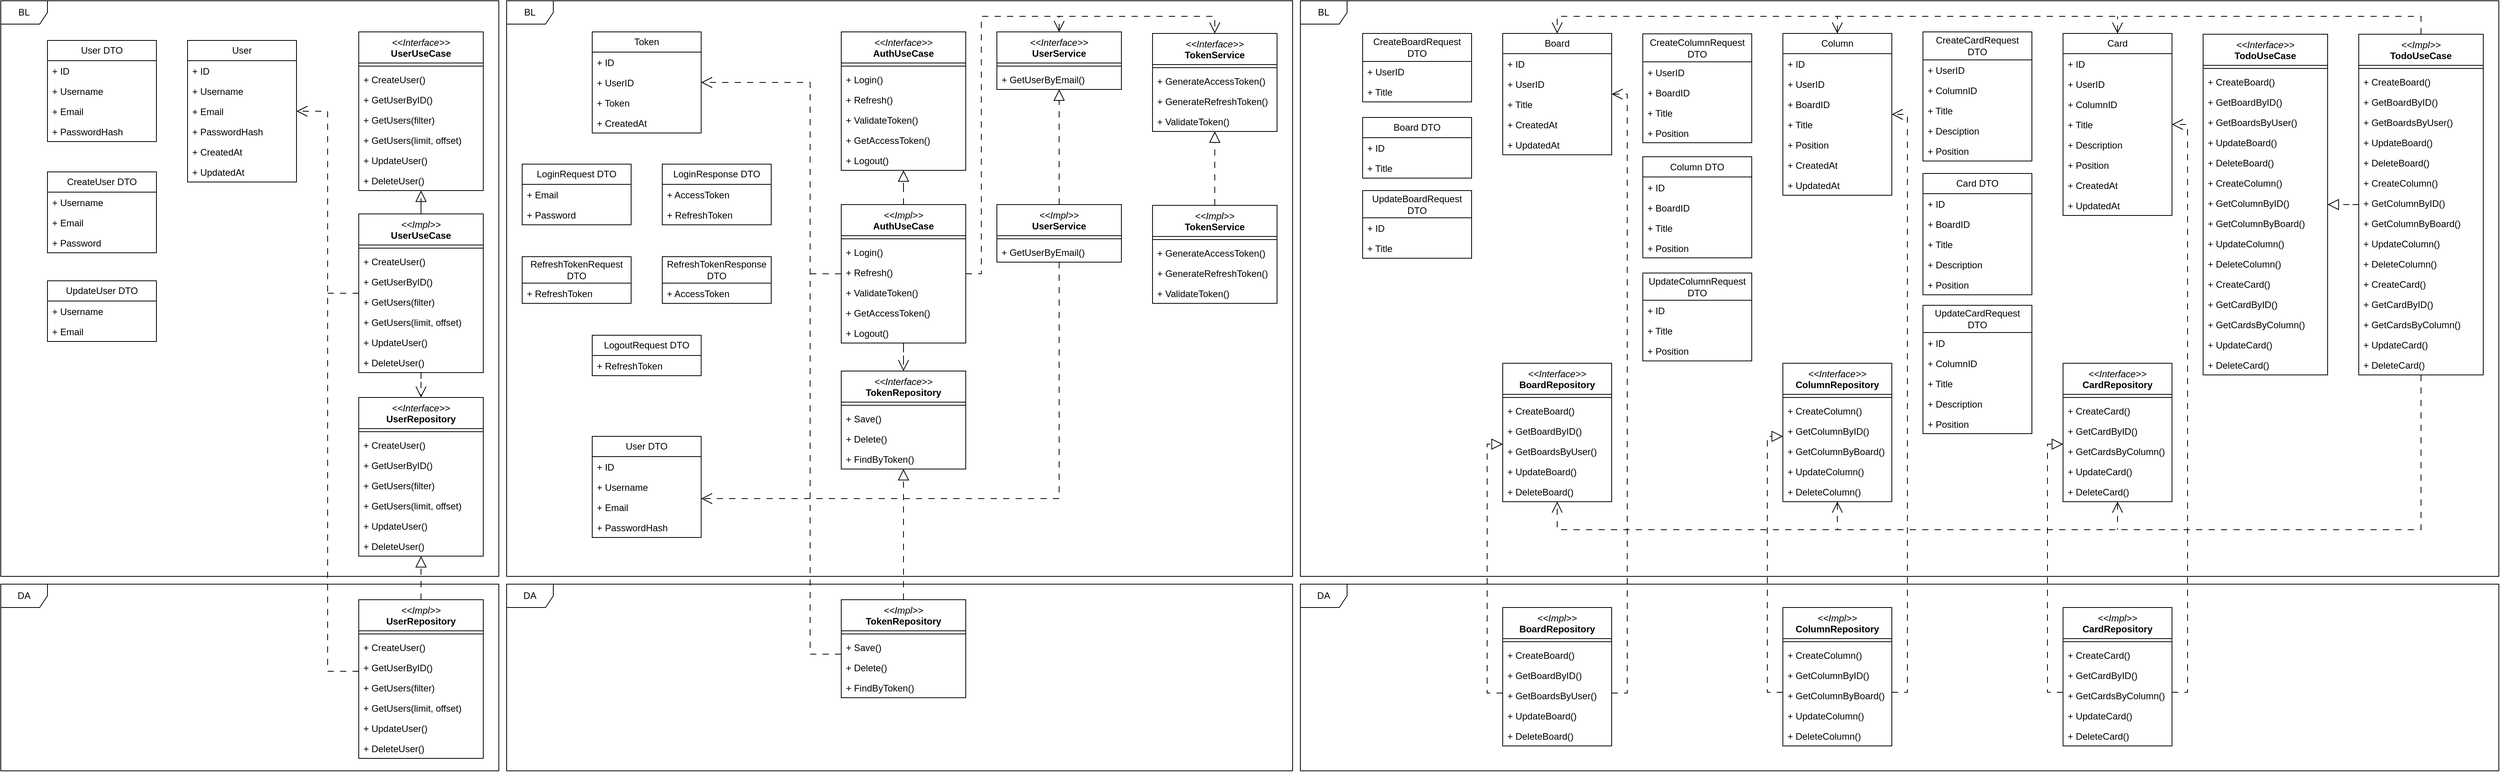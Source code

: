 <mxfile version="24.7.8">
  <diagram name="Page-1" id="8_yYi3C9rhXO4XfPfhOv">
    <mxGraphModel dx="2769" dy="1429" grid="1" gridSize="10" guides="1" tooltips="1" connect="1" arrows="1" fold="1" page="0" pageScale="1" pageWidth="850" pageHeight="1100" math="0" shadow="0">
      <root>
        <mxCell id="0" />
        <mxCell id="1" parent="0" />
        <mxCell id="ZiiDyDsMLJhk83ZkeZAt-164" value="BL" style="shape=umlFrame;whiteSpace=wrap;html=1;pointerEvents=0;" parent="1" vertex="1">
          <mxGeometry x="70" y="-200" width="1010" height="740" as="geometry" />
        </mxCell>
        <mxCell id="ZiiDyDsMLJhk83ZkeZAt-94" value="BL" style="shape=umlFrame;whiteSpace=wrap;html=1;pointerEvents=0;" parent="1" vertex="1">
          <mxGeometry x="-580" y="-200" width="640" height="740" as="geometry" />
        </mxCell>
        <mxCell id="ZiiDyDsMLJhk83ZkeZAt-8" value="User" style="swimlane;fontStyle=0;childLayout=stackLayout;horizontal=1;startSize=26;fillColor=none;horizontalStack=0;resizeParent=1;resizeParentMax=0;resizeLast=0;collapsible=1;marginBottom=0;whiteSpace=wrap;html=1;" parent="1" vertex="1">
          <mxGeometry x="-340" y="-149" width="140" height="182" as="geometry" />
        </mxCell>
        <mxCell id="ZiiDyDsMLJhk83ZkeZAt-9" value="+ ID" style="text;strokeColor=none;fillColor=none;align=left;verticalAlign=top;spacingLeft=4;spacingRight=4;overflow=hidden;rotatable=0;points=[[0,0.5],[1,0.5]];portConstraint=eastwest;whiteSpace=wrap;html=1;" parent="ZiiDyDsMLJhk83ZkeZAt-8" vertex="1">
          <mxGeometry y="26" width="140" height="26" as="geometry" />
        </mxCell>
        <mxCell id="ZiiDyDsMLJhk83ZkeZAt-10" value="+ Username" style="text;strokeColor=none;fillColor=none;align=left;verticalAlign=top;spacingLeft=4;spacingRight=4;overflow=hidden;rotatable=0;points=[[0,0.5],[1,0.5]];portConstraint=eastwest;whiteSpace=wrap;html=1;" parent="ZiiDyDsMLJhk83ZkeZAt-8" vertex="1">
          <mxGeometry y="52" width="140" height="26" as="geometry" />
        </mxCell>
        <mxCell id="ZiiDyDsMLJhk83ZkeZAt-11" value="+ Email" style="text;strokeColor=none;fillColor=none;align=left;verticalAlign=top;spacingLeft=4;spacingRight=4;overflow=hidden;rotatable=0;points=[[0,0.5],[1,0.5]];portConstraint=eastwest;whiteSpace=wrap;html=1;" parent="ZiiDyDsMLJhk83ZkeZAt-8" vertex="1">
          <mxGeometry y="78" width="140" height="26" as="geometry" />
        </mxCell>
        <mxCell id="ZiiDyDsMLJhk83ZkeZAt-12" value="+ PasswordHash" style="text;strokeColor=none;fillColor=none;align=left;verticalAlign=top;spacingLeft=4;spacingRight=4;overflow=hidden;rotatable=0;points=[[0,0.5],[1,0.5]];portConstraint=eastwest;whiteSpace=wrap;html=1;" parent="ZiiDyDsMLJhk83ZkeZAt-8" vertex="1">
          <mxGeometry y="104" width="140" height="26" as="geometry" />
        </mxCell>
        <mxCell id="ZiiDyDsMLJhk83ZkeZAt-13" value="+ CreatedAt" style="text;strokeColor=none;fillColor=none;align=left;verticalAlign=top;spacingLeft=4;spacingRight=4;overflow=hidden;rotatable=0;points=[[0,0.5],[1,0.5]];portConstraint=eastwest;whiteSpace=wrap;html=1;" parent="ZiiDyDsMLJhk83ZkeZAt-8" vertex="1">
          <mxGeometry y="130" width="140" height="26" as="geometry" />
        </mxCell>
        <mxCell id="ZiiDyDsMLJhk83ZkeZAt-14" value="+ UpdatedAt" style="text;strokeColor=none;fillColor=none;align=left;verticalAlign=top;spacingLeft=4;spacingRight=4;overflow=hidden;rotatable=0;points=[[0,0.5],[1,0.5]];portConstraint=eastwest;whiteSpace=wrap;html=1;" parent="ZiiDyDsMLJhk83ZkeZAt-8" vertex="1">
          <mxGeometry y="156" width="140" height="26" as="geometry" />
        </mxCell>
        <mxCell id="ZiiDyDsMLJhk83ZkeZAt-30" value="&lt;span style=&quot;font-weight: normal;&quot;&gt;&lt;i&gt;&amp;lt;&amp;lt;Interface&amp;gt;&amp;gt;&lt;/i&gt;&lt;/span&gt;&lt;br&gt;UserUseCase" style="swimlane;fontStyle=1;align=center;verticalAlign=top;childLayout=stackLayout;horizontal=1;startSize=40;horizontalStack=0;resizeParent=1;resizeParentMax=0;resizeLast=0;collapsible=1;marginBottom=0;whiteSpace=wrap;html=1;" parent="1" vertex="1">
          <mxGeometry x="-120" y="-160" width="160" height="204" as="geometry" />
        </mxCell>
        <mxCell id="ZiiDyDsMLJhk83ZkeZAt-31" value="" style="line;strokeWidth=1;fillColor=none;align=left;verticalAlign=middle;spacingTop=-1;spacingLeft=3;spacingRight=3;rotatable=0;labelPosition=right;points=[];portConstraint=eastwest;strokeColor=inherit;" parent="ZiiDyDsMLJhk83ZkeZAt-30" vertex="1">
          <mxGeometry y="40" width="160" height="8" as="geometry" />
        </mxCell>
        <mxCell id="ZiiDyDsMLJhk83ZkeZAt-32" value="+ CreateUser()" style="text;strokeColor=none;fillColor=none;align=left;verticalAlign=top;spacingLeft=4;spacingRight=4;overflow=hidden;rotatable=0;points=[[0,0.5],[1,0.5]];portConstraint=eastwest;whiteSpace=wrap;html=1;" parent="ZiiDyDsMLJhk83ZkeZAt-30" vertex="1">
          <mxGeometry y="48" width="160" height="26" as="geometry" />
        </mxCell>
        <mxCell id="ZiiDyDsMLJhk83ZkeZAt-33" value="+ GetUserByID()" style="text;strokeColor=none;fillColor=none;align=left;verticalAlign=top;spacingLeft=4;spacingRight=4;overflow=hidden;rotatable=0;points=[[0,0.5],[1,0.5]];portConstraint=eastwest;whiteSpace=wrap;html=1;" parent="ZiiDyDsMLJhk83ZkeZAt-30" vertex="1">
          <mxGeometry y="74" width="160" height="26" as="geometry" />
        </mxCell>
        <mxCell id="ZiiDyDsMLJhk83ZkeZAt-34" value="+ GetUsers(filter)" style="text;strokeColor=none;fillColor=none;align=left;verticalAlign=top;spacingLeft=4;spacingRight=4;overflow=hidden;rotatable=0;points=[[0,0.5],[1,0.5]];portConstraint=eastwest;whiteSpace=wrap;html=1;" parent="ZiiDyDsMLJhk83ZkeZAt-30" vertex="1">
          <mxGeometry y="100" width="160" height="26" as="geometry" />
        </mxCell>
        <mxCell id="ZiiDyDsMLJhk83ZkeZAt-35" value="+ GetUsers(limit, offset)" style="text;strokeColor=none;fillColor=none;align=left;verticalAlign=top;spacingLeft=4;spacingRight=4;overflow=hidden;rotatable=0;points=[[0,0.5],[1,0.5]];portConstraint=eastwest;whiteSpace=wrap;html=1;" parent="ZiiDyDsMLJhk83ZkeZAt-30" vertex="1">
          <mxGeometry y="126" width="160" height="26" as="geometry" />
        </mxCell>
        <mxCell id="ZiiDyDsMLJhk83ZkeZAt-36" value="+ UpdateUser()" style="text;strokeColor=none;fillColor=none;align=left;verticalAlign=top;spacingLeft=4;spacingRight=4;overflow=hidden;rotatable=0;points=[[0,0.5],[1,0.5]];portConstraint=eastwest;whiteSpace=wrap;html=1;" parent="ZiiDyDsMLJhk83ZkeZAt-30" vertex="1">
          <mxGeometry y="152" width="160" height="26" as="geometry" />
        </mxCell>
        <mxCell id="ZiiDyDsMLJhk83ZkeZAt-37" value="+ DeleteUser()" style="text;strokeColor=none;fillColor=none;align=left;verticalAlign=top;spacingLeft=4;spacingRight=4;overflow=hidden;rotatable=0;points=[[0,0.5],[1,0.5]];portConstraint=eastwest;whiteSpace=wrap;html=1;" parent="ZiiDyDsMLJhk83ZkeZAt-30" vertex="1">
          <mxGeometry y="178" width="160" height="26" as="geometry" />
        </mxCell>
        <mxCell id="ZiiDyDsMLJhk83ZkeZAt-88" style="edgeStyle=orthogonalEdgeStyle;rounded=0;orthogonalLoop=1;jettySize=auto;html=1;dashed=1;dashPattern=8 8;endSize=12;startSize=12;endArrow=block;endFill=0;" parent="1" source="ZiiDyDsMLJhk83ZkeZAt-38" target="ZiiDyDsMLJhk83ZkeZAt-30" edge="1">
          <mxGeometry relative="1" as="geometry" />
        </mxCell>
        <mxCell id="ZiiDyDsMLJhk83ZkeZAt-89" style="edgeStyle=orthogonalEdgeStyle;rounded=0;orthogonalLoop=1;jettySize=auto;html=1;dashed=1;dashPattern=8 8;endSize=12;startSize=12;endArrow=open;endFill=0;" parent="1" source="ZiiDyDsMLJhk83ZkeZAt-38" target="ZiiDyDsMLJhk83ZkeZAt-53" edge="1">
          <mxGeometry relative="1" as="geometry" />
        </mxCell>
        <mxCell id="ZiiDyDsMLJhk83ZkeZAt-92" style="edgeStyle=orthogonalEdgeStyle;rounded=0;orthogonalLoop=1;jettySize=auto;html=1;dashed=1;dashPattern=8 8;endSize=12;startSize=12;endArrow=none;endFill=0;" parent="1" source="ZiiDyDsMLJhk83ZkeZAt-38" edge="1">
          <mxGeometry relative="1" as="geometry">
            <mxPoint x="-160" y="176" as="targetPoint" />
            <Array as="points">
              <mxPoint x="-160" y="176" />
            </Array>
          </mxGeometry>
        </mxCell>
        <mxCell id="ZiiDyDsMLJhk83ZkeZAt-38" value="&lt;span style=&quot;font-weight: normal;&quot;&gt;&lt;i&gt;&amp;lt;&amp;lt;Impl&amp;gt;&amp;gt;&lt;/i&gt;&lt;/span&gt;&lt;br&gt;UserUseCase" style="swimlane;fontStyle=1;align=center;verticalAlign=top;childLayout=stackLayout;horizontal=1;startSize=40;horizontalStack=0;resizeParent=1;resizeParentMax=0;resizeLast=0;collapsible=1;marginBottom=0;whiteSpace=wrap;html=1;" parent="1" vertex="1">
          <mxGeometry x="-120" y="74" width="160" height="204" as="geometry" />
        </mxCell>
        <mxCell id="ZiiDyDsMLJhk83ZkeZAt-39" value="" style="line;strokeWidth=1;fillColor=none;align=left;verticalAlign=middle;spacingTop=-1;spacingLeft=3;spacingRight=3;rotatable=0;labelPosition=right;points=[];portConstraint=eastwest;strokeColor=inherit;" parent="ZiiDyDsMLJhk83ZkeZAt-38" vertex="1">
          <mxGeometry y="40" width="160" height="8" as="geometry" />
        </mxCell>
        <mxCell id="ZiiDyDsMLJhk83ZkeZAt-40" value="+ CreateUser()" style="text;strokeColor=none;fillColor=none;align=left;verticalAlign=top;spacingLeft=4;spacingRight=4;overflow=hidden;rotatable=0;points=[[0,0.5],[1,0.5]];portConstraint=eastwest;whiteSpace=wrap;html=1;" parent="ZiiDyDsMLJhk83ZkeZAt-38" vertex="1">
          <mxGeometry y="48" width="160" height="26" as="geometry" />
        </mxCell>
        <mxCell id="ZiiDyDsMLJhk83ZkeZAt-41" value="+ GetUserByID()" style="text;strokeColor=none;fillColor=none;align=left;verticalAlign=top;spacingLeft=4;spacingRight=4;overflow=hidden;rotatable=0;points=[[0,0.5],[1,0.5]];portConstraint=eastwest;whiteSpace=wrap;html=1;" parent="ZiiDyDsMLJhk83ZkeZAt-38" vertex="1">
          <mxGeometry y="74" width="160" height="26" as="geometry" />
        </mxCell>
        <mxCell id="ZiiDyDsMLJhk83ZkeZAt-42" value="+ GetUsers(filter)" style="text;strokeColor=none;fillColor=none;align=left;verticalAlign=top;spacingLeft=4;spacingRight=4;overflow=hidden;rotatable=0;points=[[0,0.5],[1,0.5]];portConstraint=eastwest;whiteSpace=wrap;html=1;" parent="ZiiDyDsMLJhk83ZkeZAt-38" vertex="1">
          <mxGeometry y="100" width="160" height="26" as="geometry" />
        </mxCell>
        <mxCell id="ZiiDyDsMLJhk83ZkeZAt-43" value="+ GetUsers(limit, offset)" style="text;strokeColor=none;fillColor=none;align=left;verticalAlign=top;spacingLeft=4;spacingRight=4;overflow=hidden;rotatable=0;points=[[0,0.5],[1,0.5]];portConstraint=eastwest;whiteSpace=wrap;html=1;" parent="ZiiDyDsMLJhk83ZkeZAt-38" vertex="1">
          <mxGeometry y="126" width="160" height="26" as="geometry" />
        </mxCell>
        <mxCell id="ZiiDyDsMLJhk83ZkeZAt-44" value="+ UpdateUser()" style="text;strokeColor=none;fillColor=none;align=left;verticalAlign=top;spacingLeft=4;spacingRight=4;overflow=hidden;rotatable=0;points=[[0,0.5],[1,0.5]];portConstraint=eastwest;whiteSpace=wrap;html=1;" parent="ZiiDyDsMLJhk83ZkeZAt-38" vertex="1">
          <mxGeometry y="152" width="160" height="26" as="geometry" />
        </mxCell>
        <mxCell id="ZiiDyDsMLJhk83ZkeZAt-45" value="+ DeleteUser()" style="text;strokeColor=none;fillColor=none;align=left;verticalAlign=top;spacingLeft=4;spacingRight=4;overflow=hidden;rotatable=0;points=[[0,0.5],[1,0.5]];portConstraint=eastwest;whiteSpace=wrap;html=1;" parent="ZiiDyDsMLJhk83ZkeZAt-38" vertex="1">
          <mxGeometry y="178" width="160" height="26" as="geometry" />
        </mxCell>
        <mxCell id="ZiiDyDsMLJhk83ZkeZAt-53" value="&lt;span style=&quot;font-weight: normal;&quot;&gt;&lt;i&gt;&amp;lt;&amp;lt;Interface&amp;gt;&amp;gt;&lt;/i&gt;&lt;/span&gt;&lt;br&gt;UserRepository" style="swimlane;fontStyle=1;align=center;verticalAlign=top;childLayout=stackLayout;horizontal=1;startSize=40;horizontalStack=0;resizeParent=1;resizeParentMax=0;resizeLast=0;collapsible=1;marginBottom=0;whiteSpace=wrap;html=1;" parent="1" vertex="1">
          <mxGeometry x="-120" y="310" width="160" height="204" as="geometry" />
        </mxCell>
        <mxCell id="ZiiDyDsMLJhk83ZkeZAt-54" value="" style="line;strokeWidth=1;fillColor=none;align=left;verticalAlign=middle;spacingTop=-1;spacingLeft=3;spacingRight=3;rotatable=0;labelPosition=right;points=[];portConstraint=eastwest;strokeColor=inherit;" parent="ZiiDyDsMLJhk83ZkeZAt-53" vertex="1">
          <mxGeometry y="40" width="160" height="8" as="geometry" />
        </mxCell>
        <mxCell id="ZiiDyDsMLJhk83ZkeZAt-55" value="+ CreateUser()" style="text;strokeColor=none;fillColor=none;align=left;verticalAlign=top;spacingLeft=4;spacingRight=4;overflow=hidden;rotatable=0;points=[[0,0.5],[1,0.5]];portConstraint=eastwest;whiteSpace=wrap;html=1;" parent="ZiiDyDsMLJhk83ZkeZAt-53" vertex="1">
          <mxGeometry y="48" width="160" height="26" as="geometry" />
        </mxCell>
        <mxCell id="ZiiDyDsMLJhk83ZkeZAt-56" value="+ GetUserByID()" style="text;strokeColor=none;fillColor=none;align=left;verticalAlign=top;spacingLeft=4;spacingRight=4;overflow=hidden;rotatable=0;points=[[0,0.5],[1,0.5]];portConstraint=eastwest;whiteSpace=wrap;html=1;" parent="ZiiDyDsMLJhk83ZkeZAt-53" vertex="1">
          <mxGeometry y="74" width="160" height="26" as="geometry" />
        </mxCell>
        <mxCell id="ZiiDyDsMLJhk83ZkeZAt-57" value="+ GetUsers(filter)" style="text;strokeColor=none;fillColor=none;align=left;verticalAlign=top;spacingLeft=4;spacingRight=4;overflow=hidden;rotatable=0;points=[[0,0.5],[1,0.5]];portConstraint=eastwest;whiteSpace=wrap;html=1;" parent="ZiiDyDsMLJhk83ZkeZAt-53" vertex="1">
          <mxGeometry y="100" width="160" height="26" as="geometry" />
        </mxCell>
        <mxCell id="ZiiDyDsMLJhk83ZkeZAt-58" value="+ GetUsers(limit, offset)" style="text;strokeColor=none;fillColor=none;align=left;verticalAlign=top;spacingLeft=4;spacingRight=4;overflow=hidden;rotatable=0;points=[[0,0.5],[1,0.5]];portConstraint=eastwest;whiteSpace=wrap;html=1;" parent="ZiiDyDsMLJhk83ZkeZAt-53" vertex="1">
          <mxGeometry y="126" width="160" height="26" as="geometry" />
        </mxCell>
        <mxCell id="ZiiDyDsMLJhk83ZkeZAt-59" value="+ UpdateUser()" style="text;strokeColor=none;fillColor=none;align=left;verticalAlign=top;spacingLeft=4;spacingRight=4;overflow=hidden;rotatable=0;points=[[0,0.5],[1,0.5]];portConstraint=eastwest;whiteSpace=wrap;html=1;" parent="ZiiDyDsMLJhk83ZkeZAt-53" vertex="1">
          <mxGeometry y="152" width="160" height="26" as="geometry" />
        </mxCell>
        <mxCell id="ZiiDyDsMLJhk83ZkeZAt-60" value="+ DeleteUser()" style="text;strokeColor=none;fillColor=none;align=left;verticalAlign=top;spacingLeft=4;spacingRight=4;overflow=hidden;rotatable=0;points=[[0,0.5],[1,0.5]];portConstraint=eastwest;whiteSpace=wrap;html=1;" parent="ZiiDyDsMLJhk83ZkeZAt-53" vertex="1">
          <mxGeometry y="178" width="160" height="26" as="geometry" />
        </mxCell>
        <mxCell id="ZiiDyDsMLJhk83ZkeZAt-91" style="edgeStyle=orthogonalEdgeStyle;rounded=0;orthogonalLoop=1;jettySize=auto;html=1;dashed=1;dashPattern=8 8;endSize=12;startSize=12;endArrow=open;endFill=0;" parent="1" source="ZiiDyDsMLJhk83ZkeZAt-61" target="ZiiDyDsMLJhk83ZkeZAt-8" edge="1">
          <mxGeometry relative="1" as="geometry">
            <Array as="points">
              <mxPoint x="-160" y="662" />
              <mxPoint x="-160" y="-58" />
            </Array>
          </mxGeometry>
        </mxCell>
        <mxCell id="ZiiDyDsMLJhk83ZkeZAt-93" value="" style="edgeStyle=orthogonalEdgeStyle;rounded=0;orthogonalLoop=1;jettySize=auto;html=1;dashed=1;dashPattern=8 8;endSize=12;startSize=12;endArrow=block;endFill=0;" parent="1" source="ZiiDyDsMLJhk83ZkeZAt-61" target="ZiiDyDsMLJhk83ZkeZAt-53" edge="1">
          <mxGeometry relative="1" as="geometry" />
        </mxCell>
        <mxCell id="ZiiDyDsMLJhk83ZkeZAt-61" value="&lt;span style=&quot;font-weight: normal;&quot;&gt;&lt;i&gt;&amp;lt;&amp;lt;Impl&amp;gt;&amp;gt;&lt;/i&gt;&lt;/span&gt;&lt;br&gt;UserRepository" style="swimlane;fontStyle=1;align=center;verticalAlign=top;childLayout=stackLayout;horizontal=1;startSize=40;horizontalStack=0;resizeParent=1;resizeParentMax=0;resizeLast=0;collapsible=1;marginBottom=0;whiteSpace=wrap;html=1;" parent="1" vertex="1">
          <mxGeometry x="-120" y="570" width="160" height="204" as="geometry" />
        </mxCell>
        <mxCell id="ZiiDyDsMLJhk83ZkeZAt-62" value="" style="line;strokeWidth=1;fillColor=none;align=left;verticalAlign=middle;spacingTop=-1;spacingLeft=3;spacingRight=3;rotatable=0;labelPosition=right;points=[];portConstraint=eastwest;strokeColor=inherit;" parent="ZiiDyDsMLJhk83ZkeZAt-61" vertex="1">
          <mxGeometry y="40" width="160" height="8" as="geometry" />
        </mxCell>
        <mxCell id="ZiiDyDsMLJhk83ZkeZAt-63" value="+ CreateUser()" style="text;strokeColor=none;fillColor=none;align=left;verticalAlign=top;spacingLeft=4;spacingRight=4;overflow=hidden;rotatable=0;points=[[0,0.5],[1,0.5]];portConstraint=eastwest;whiteSpace=wrap;html=1;" parent="ZiiDyDsMLJhk83ZkeZAt-61" vertex="1">
          <mxGeometry y="48" width="160" height="26" as="geometry" />
        </mxCell>
        <mxCell id="ZiiDyDsMLJhk83ZkeZAt-64" value="+ GetUserByID()" style="text;strokeColor=none;fillColor=none;align=left;verticalAlign=top;spacingLeft=4;spacingRight=4;overflow=hidden;rotatable=0;points=[[0,0.5],[1,0.5]];portConstraint=eastwest;whiteSpace=wrap;html=1;" parent="ZiiDyDsMLJhk83ZkeZAt-61" vertex="1">
          <mxGeometry y="74" width="160" height="26" as="geometry" />
        </mxCell>
        <mxCell id="ZiiDyDsMLJhk83ZkeZAt-65" value="+ GetUsers(filter)" style="text;strokeColor=none;fillColor=none;align=left;verticalAlign=top;spacingLeft=4;spacingRight=4;overflow=hidden;rotatable=0;points=[[0,0.5],[1,0.5]];portConstraint=eastwest;whiteSpace=wrap;html=1;" parent="ZiiDyDsMLJhk83ZkeZAt-61" vertex="1">
          <mxGeometry y="100" width="160" height="26" as="geometry" />
        </mxCell>
        <mxCell id="ZiiDyDsMLJhk83ZkeZAt-66" value="+ GetUsers(limit, offset)" style="text;strokeColor=none;fillColor=none;align=left;verticalAlign=top;spacingLeft=4;spacingRight=4;overflow=hidden;rotatable=0;points=[[0,0.5],[1,0.5]];portConstraint=eastwest;whiteSpace=wrap;html=1;" parent="ZiiDyDsMLJhk83ZkeZAt-61" vertex="1">
          <mxGeometry y="126" width="160" height="26" as="geometry" />
        </mxCell>
        <mxCell id="ZiiDyDsMLJhk83ZkeZAt-67" value="+ UpdateUser()" style="text;strokeColor=none;fillColor=none;align=left;verticalAlign=top;spacingLeft=4;spacingRight=4;overflow=hidden;rotatable=0;points=[[0,0.5],[1,0.5]];portConstraint=eastwest;whiteSpace=wrap;html=1;" parent="ZiiDyDsMLJhk83ZkeZAt-61" vertex="1">
          <mxGeometry y="152" width="160" height="26" as="geometry" />
        </mxCell>
        <mxCell id="ZiiDyDsMLJhk83ZkeZAt-68" value="+ DeleteUser()" style="text;strokeColor=none;fillColor=none;align=left;verticalAlign=top;spacingLeft=4;spacingRight=4;overflow=hidden;rotatable=0;points=[[0,0.5],[1,0.5]];portConstraint=eastwest;whiteSpace=wrap;html=1;" parent="ZiiDyDsMLJhk83ZkeZAt-61" vertex="1">
          <mxGeometry y="178" width="160" height="26" as="geometry" />
        </mxCell>
        <mxCell id="ZiiDyDsMLJhk83ZkeZAt-69" value="User DTO" style="swimlane;fontStyle=0;childLayout=stackLayout;horizontal=1;startSize=26;fillColor=none;horizontalStack=0;resizeParent=1;resizeParentMax=0;resizeLast=0;collapsible=1;marginBottom=0;whiteSpace=wrap;html=1;" parent="1" vertex="1">
          <mxGeometry x="-520" y="-149" width="140" height="130" as="geometry" />
        </mxCell>
        <mxCell id="ZiiDyDsMLJhk83ZkeZAt-70" value="+ ID" style="text;strokeColor=none;fillColor=none;align=left;verticalAlign=top;spacingLeft=4;spacingRight=4;overflow=hidden;rotatable=0;points=[[0,0.5],[1,0.5]];portConstraint=eastwest;whiteSpace=wrap;html=1;" parent="ZiiDyDsMLJhk83ZkeZAt-69" vertex="1">
          <mxGeometry y="26" width="140" height="26" as="geometry" />
        </mxCell>
        <mxCell id="ZiiDyDsMLJhk83ZkeZAt-71" value="+ Username" style="text;strokeColor=none;fillColor=none;align=left;verticalAlign=top;spacingLeft=4;spacingRight=4;overflow=hidden;rotatable=0;points=[[0,0.5],[1,0.5]];portConstraint=eastwest;whiteSpace=wrap;html=1;" parent="ZiiDyDsMLJhk83ZkeZAt-69" vertex="1">
          <mxGeometry y="52" width="140" height="26" as="geometry" />
        </mxCell>
        <mxCell id="ZiiDyDsMLJhk83ZkeZAt-72" value="+ Email" style="text;strokeColor=none;fillColor=none;align=left;verticalAlign=top;spacingLeft=4;spacingRight=4;overflow=hidden;rotatable=0;points=[[0,0.5],[1,0.5]];portConstraint=eastwest;whiteSpace=wrap;html=1;" parent="ZiiDyDsMLJhk83ZkeZAt-69" vertex="1">
          <mxGeometry y="78" width="140" height="26" as="geometry" />
        </mxCell>
        <mxCell id="ZiiDyDsMLJhk83ZkeZAt-73" value="+ PasswordHash" style="text;strokeColor=none;fillColor=none;align=left;verticalAlign=top;spacingLeft=4;spacingRight=4;overflow=hidden;rotatable=0;points=[[0,0.5],[1,0.5]];portConstraint=eastwest;whiteSpace=wrap;html=1;" parent="ZiiDyDsMLJhk83ZkeZAt-69" vertex="1">
          <mxGeometry y="104" width="140" height="26" as="geometry" />
        </mxCell>
        <mxCell id="ZiiDyDsMLJhk83ZkeZAt-76" value="CreateUser DTO" style="swimlane;fontStyle=0;childLayout=stackLayout;horizontal=1;startSize=26;fillColor=none;horizontalStack=0;resizeParent=1;resizeParentMax=0;resizeLast=0;collapsible=1;marginBottom=0;whiteSpace=wrap;html=1;" parent="1" vertex="1">
          <mxGeometry x="-520" y="20" width="140" height="104" as="geometry" />
        </mxCell>
        <mxCell id="ZiiDyDsMLJhk83ZkeZAt-78" value="+ Username" style="text;strokeColor=none;fillColor=none;align=left;verticalAlign=top;spacingLeft=4;spacingRight=4;overflow=hidden;rotatable=0;points=[[0,0.5],[1,0.5]];portConstraint=eastwest;whiteSpace=wrap;html=1;" parent="ZiiDyDsMLJhk83ZkeZAt-76" vertex="1">
          <mxGeometry y="26" width="140" height="26" as="geometry" />
        </mxCell>
        <mxCell id="ZiiDyDsMLJhk83ZkeZAt-79" value="+ Email" style="text;strokeColor=none;fillColor=none;align=left;verticalAlign=top;spacingLeft=4;spacingRight=4;overflow=hidden;rotatable=0;points=[[0,0.5],[1,0.5]];portConstraint=eastwest;whiteSpace=wrap;html=1;" parent="ZiiDyDsMLJhk83ZkeZAt-76" vertex="1">
          <mxGeometry y="52" width="140" height="26" as="geometry" />
        </mxCell>
        <mxCell id="ZiiDyDsMLJhk83ZkeZAt-80" value="+ Password" style="text;strokeColor=none;fillColor=none;align=left;verticalAlign=top;spacingLeft=4;spacingRight=4;overflow=hidden;rotatable=0;points=[[0,0.5],[1,0.5]];portConstraint=eastwest;whiteSpace=wrap;html=1;" parent="ZiiDyDsMLJhk83ZkeZAt-76" vertex="1">
          <mxGeometry y="78" width="140" height="26" as="geometry" />
        </mxCell>
        <mxCell id="ZiiDyDsMLJhk83ZkeZAt-83" value="UpdateUser DTO" style="swimlane;fontStyle=0;childLayout=stackLayout;horizontal=1;startSize=26;fillColor=none;horizontalStack=0;resizeParent=1;resizeParentMax=0;resizeLast=0;collapsible=1;marginBottom=0;whiteSpace=wrap;html=1;" parent="1" vertex="1">
          <mxGeometry x="-520" y="160" width="140" height="78" as="geometry" />
        </mxCell>
        <mxCell id="ZiiDyDsMLJhk83ZkeZAt-85" value="+ Username" style="text;strokeColor=none;fillColor=none;align=left;verticalAlign=top;spacingLeft=4;spacingRight=4;overflow=hidden;rotatable=0;points=[[0,0.5],[1,0.5]];portConstraint=eastwest;whiteSpace=wrap;html=1;" parent="ZiiDyDsMLJhk83ZkeZAt-83" vertex="1">
          <mxGeometry y="26" width="140" height="26" as="geometry" />
        </mxCell>
        <mxCell id="ZiiDyDsMLJhk83ZkeZAt-86" value="+ Email" style="text;strokeColor=none;fillColor=none;align=left;verticalAlign=top;spacingLeft=4;spacingRight=4;overflow=hidden;rotatable=0;points=[[0,0.5],[1,0.5]];portConstraint=eastwest;whiteSpace=wrap;html=1;" parent="ZiiDyDsMLJhk83ZkeZAt-83" vertex="1">
          <mxGeometry y="52" width="140" height="26" as="geometry" />
        </mxCell>
        <mxCell id="ZiiDyDsMLJhk83ZkeZAt-95" value="DA" style="shape=umlFrame;whiteSpace=wrap;html=1;pointerEvents=0;" parent="1" vertex="1">
          <mxGeometry x="-580" y="550" width="640" height="240" as="geometry" />
        </mxCell>
        <mxCell id="ZiiDyDsMLJhk83ZkeZAt-97" value="Token" style="swimlane;fontStyle=0;childLayout=stackLayout;horizontal=1;startSize=26;fillColor=none;horizontalStack=0;resizeParent=1;resizeParentMax=0;resizeLast=0;collapsible=1;marginBottom=0;whiteSpace=wrap;html=1;" parent="1" vertex="1">
          <mxGeometry x="180" y="-160" width="140" height="130" as="geometry" />
        </mxCell>
        <mxCell id="ZiiDyDsMLJhk83ZkeZAt-98" value="+ ID" style="text;strokeColor=none;fillColor=none;align=left;verticalAlign=top;spacingLeft=4;spacingRight=4;overflow=hidden;rotatable=0;points=[[0,0.5],[1,0.5]];portConstraint=eastwest;whiteSpace=wrap;html=1;" parent="ZiiDyDsMLJhk83ZkeZAt-97" vertex="1">
          <mxGeometry y="26" width="140" height="26" as="geometry" />
        </mxCell>
        <mxCell id="ZiiDyDsMLJhk83ZkeZAt-99" value="+ UserID" style="text;strokeColor=none;fillColor=none;align=left;verticalAlign=top;spacingLeft=4;spacingRight=4;overflow=hidden;rotatable=0;points=[[0,0.5],[1,0.5]];portConstraint=eastwest;whiteSpace=wrap;html=1;" parent="ZiiDyDsMLJhk83ZkeZAt-97" vertex="1">
          <mxGeometry y="52" width="140" height="26" as="geometry" />
        </mxCell>
        <mxCell id="ZiiDyDsMLJhk83ZkeZAt-100" value="+ Token" style="text;strokeColor=none;fillColor=none;align=left;verticalAlign=top;spacingLeft=4;spacingRight=4;overflow=hidden;rotatable=0;points=[[0,0.5],[1,0.5]];portConstraint=eastwest;whiteSpace=wrap;html=1;" parent="ZiiDyDsMLJhk83ZkeZAt-97" vertex="1">
          <mxGeometry y="78" width="140" height="26" as="geometry" />
        </mxCell>
        <mxCell id="ZiiDyDsMLJhk83ZkeZAt-102" value="+ CreatedAt" style="text;strokeColor=none;fillColor=none;align=left;verticalAlign=top;spacingLeft=4;spacingRight=4;overflow=hidden;rotatable=0;points=[[0,0.5],[1,0.5]];portConstraint=eastwest;whiteSpace=wrap;html=1;" parent="ZiiDyDsMLJhk83ZkeZAt-97" vertex="1">
          <mxGeometry y="104" width="140" height="26" as="geometry" />
        </mxCell>
        <mxCell id="ZiiDyDsMLJhk83ZkeZAt-104" value="LoginResponse DTO" style="swimlane;fontStyle=0;childLayout=stackLayout;horizontal=1;startSize=26;fillColor=none;horizontalStack=0;resizeParent=1;resizeParentMax=0;resizeLast=0;collapsible=1;marginBottom=0;whiteSpace=wrap;html=1;" parent="1" vertex="1">
          <mxGeometry x="270" y="10" width="140" height="78" as="geometry" />
        </mxCell>
        <mxCell id="ZiiDyDsMLJhk83ZkeZAt-106" value="+ AccessToken" style="text;strokeColor=none;fillColor=none;align=left;verticalAlign=top;spacingLeft=4;spacingRight=4;overflow=hidden;rotatable=0;points=[[0,0.5],[1,0.5]];portConstraint=eastwest;whiteSpace=wrap;html=1;" parent="ZiiDyDsMLJhk83ZkeZAt-104" vertex="1">
          <mxGeometry y="26" width="140" height="26" as="geometry" />
        </mxCell>
        <mxCell id="ZiiDyDsMLJhk83ZkeZAt-107" value="+ RefreshToken" style="text;strokeColor=none;fillColor=none;align=left;verticalAlign=top;spacingLeft=4;spacingRight=4;overflow=hidden;rotatable=0;points=[[0,0.5],[1,0.5]];portConstraint=eastwest;whiteSpace=wrap;html=1;" parent="ZiiDyDsMLJhk83ZkeZAt-104" vertex="1">
          <mxGeometry y="52" width="140" height="26" as="geometry" />
        </mxCell>
        <mxCell id="ZiiDyDsMLJhk83ZkeZAt-108" value="LogoutRequest DTO" style="swimlane;fontStyle=0;childLayout=stackLayout;horizontal=1;startSize=26;fillColor=none;horizontalStack=0;resizeParent=1;resizeParentMax=0;resizeLast=0;collapsible=1;marginBottom=0;whiteSpace=wrap;html=1;" parent="1" vertex="1">
          <mxGeometry x="180" y="230" width="140" height="52" as="geometry" />
        </mxCell>
        <mxCell id="ZiiDyDsMLJhk83ZkeZAt-110" value="+ RefreshToken" style="text;strokeColor=none;fillColor=none;align=left;verticalAlign=top;spacingLeft=4;spacingRight=4;overflow=hidden;rotatable=0;points=[[0,0.5],[1,0.5]];portConstraint=eastwest;whiteSpace=wrap;html=1;" parent="ZiiDyDsMLJhk83ZkeZAt-108" vertex="1">
          <mxGeometry y="26" width="140" height="26" as="geometry" />
        </mxCell>
        <mxCell id="ZiiDyDsMLJhk83ZkeZAt-114" value="RefreshTokenRequest DTO" style="swimlane;fontStyle=0;childLayout=stackLayout;horizontal=1;startSize=34;fillColor=none;horizontalStack=0;resizeParent=1;resizeParentMax=0;resizeLast=0;collapsible=1;marginBottom=0;whiteSpace=wrap;html=1;" parent="1" vertex="1">
          <mxGeometry x="90" y="129" width="140" height="60" as="geometry" />
        </mxCell>
        <mxCell id="ZiiDyDsMLJhk83ZkeZAt-115" value="+ RefreshToken" style="text;strokeColor=none;fillColor=none;align=left;verticalAlign=top;spacingLeft=4;spacingRight=4;overflow=hidden;rotatable=0;points=[[0,0.5],[1,0.5]];portConstraint=eastwest;whiteSpace=wrap;html=1;" parent="ZiiDyDsMLJhk83ZkeZAt-114" vertex="1">
          <mxGeometry y="34" width="140" height="26" as="geometry" />
        </mxCell>
        <mxCell id="ZiiDyDsMLJhk83ZkeZAt-116" value="RefreshTokenResponse DTO" style="swimlane;fontStyle=0;childLayout=stackLayout;horizontal=1;startSize=34;fillColor=none;horizontalStack=0;resizeParent=1;resizeParentMax=0;resizeLast=0;collapsible=1;marginBottom=0;whiteSpace=wrap;html=1;" parent="1" vertex="1">
          <mxGeometry x="270" y="129" width="140" height="60" as="geometry" />
        </mxCell>
        <mxCell id="ZiiDyDsMLJhk83ZkeZAt-117" value="+ AccessToken" style="text;strokeColor=none;fillColor=none;align=left;verticalAlign=top;spacingLeft=4;spacingRight=4;overflow=hidden;rotatable=0;points=[[0,0.5],[1,0.5]];portConstraint=eastwest;whiteSpace=wrap;html=1;" parent="ZiiDyDsMLJhk83ZkeZAt-116" vertex="1">
          <mxGeometry y="34" width="140" height="26" as="geometry" />
        </mxCell>
        <mxCell id="ZiiDyDsMLJhk83ZkeZAt-118" value="LoginRequest DTO" style="swimlane;fontStyle=0;childLayout=stackLayout;horizontal=1;startSize=26;fillColor=none;horizontalStack=0;resizeParent=1;resizeParentMax=0;resizeLast=0;collapsible=1;marginBottom=0;whiteSpace=wrap;html=1;" parent="1" vertex="1">
          <mxGeometry x="90" y="10" width="140" height="78" as="geometry" />
        </mxCell>
        <mxCell id="ZiiDyDsMLJhk83ZkeZAt-119" value="+ Email" style="text;strokeColor=none;fillColor=none;align=left;verticalAlign=top;spacingLeft=4;spacingRight=4;overflow=hidden;rotatable=0;points=[[0,0.5],[1,0.5]];portConstraint=eastwest;whiteSpace=wrap;html=1;" parent="ZiiDyDsMLJhk83ZkeZAt-118" vertex="1">
          <mxGeometry y="26" width="140" height="26" as="geometry" />
        </mxCell>
        <mxCell id="ZiiDyDsMLJhk83ZkeZAt-120" value="+ Password" style="text;strokeColor=none;fillColor=none;align=left;verticalAlign=top;spacingLeft=4;spacingRight=4;overflow=hidden;rotatable=0;points=[[0,0.5],[1,0.5]];portConstraint=eastwest;whiteSpace=wrap;html=1;" parent="ZiiDyDsMLJhk83ZkeZAt-118" vertex="1">
          <mxGeometry y="52" width="140" height="26" as="geometry" />
        </mxCell>
        <mxCell id="ZiiDyDsMLJhk83ZkeZAt-124" value="User DTO" style="swimlane;fontStyle=0;childLayout=stackLayout;horizontal=1;startSize=26;fillColor=none;horizontalStack=0;resizeParent=1;resizeParentMax=0;resizeLast=0;collapsible=1;marginBottom=0;whiteSpace=wrap;html=1;" parent="1" vertex="1">
          <mxGeometry x="180" y="360" width="140" height="130" as="geometry" />
        </mxCell>
        <mxCell id="ZiiDyDsMLJhk83ZkeZAt-125" value="+ ID" style="text;strokeColor=none;fillColor=none;align=left;verticalAlign=top;spacingLeft=4;spacingRight=4;overflow=hidden;rotatable=0;points=[[0,0.5],[1,0.5]];portConstraint=eastwest;whiteSpace=wrap;html=1;" parent="ZiiDyDsMLJhk83ZkeZAt-124" vertex="1">
          <mxGeometry y="26" width="140" height="26" as="geometry" />
        </mxCell>
        <mxCell id="ZiiDyDsMLJhk83ZkeZAt-126" value="+ Username" style="text;strokeColor=none;fillColor=none;align=left;verticalAlign=top;spacingLeft=4;spacingRight=4;overflow=hidden;rotatable=0;points=[[0,0.5],[1,0.5]];portConstraint=eastwest;whiteSpace=wrap;html=1;" parent="ZiiDyDsMLJhk83ZkeZAt-124" vertex="1">
          <mxGeometry y="52" width="140" height="26" as="geometry" />
        </mxCell>
        <mxCell id="ZiiDyDsMLJhk83ZkeZAt-127" value="+ Email" style="text;strokeColor=none;fillColor=none;align=left;verticalAlign=top;spacingLeft=4;spacingRight=4;overflow=hidden;rotatable=0;points=[[0,0.5],[1,0.5]];portConstraint=eastwest;whiteSpace=wrap;html=1;" parent="ZiiDyDsMLJhk83ZkeZAt-124" vertex="1">
          <mxGeometry y="78" width="140" height="26" as="geometry" />
        </mxCell>
        <mxCell id="ZiiDyDsMLJhk83ZkeZAt-128" value="+ PasswordHash" style="text;strokeColor=none;fillColor=none;align=left;verticalAlign=top;spacingLeft=4;spacingRight=4;overflow=hidden;rotatable=0;points=[[0,0.5],[1,0.5]];portConstraint=eastwest;whiteSpace=wrap;html=1;" parent="ZiiDyDsMLJhk83ZkeZAt-124" vertex="1">
          <mxGeometry y="104" width="140" height="26" as="geometry" />
        </mxCell>
        <mxCell id="ZiiDyDsMLJhk83ZkeZAt-129" value="&lt;span style=&quot;font-weight: normal;&quot;&gt;&lt;i&gt;&amp;lt;&amp;lt;Interface&amp;gt;&amp;gt;&lt;/i&gt;&lt;/span&gt;&lt;br&gt;AuthUseCase" style="swimlane;fontStyle=1;align=center;verticalAlign=top;childLayout=stackLayout;horizontal=1;startSize=40;horizontalStack=0;resizeParent=1;resizeParentMax=0;resizeLast=0;collapsible=1;marginBottom=0;whiteSpace=wrap;html=1;" parent="1" vertex="1">
          <mxGeometry x="500" y="-160" width="160" height="178" as="geometry" />
        </mxCell>
        <mxCell id="ZiiDyDsMLJhk83ZkeZAt-130" value="" style="line;strokeWidth=1;fillColor=none;align=left;verticalAlign=middle;spacingTop=-1;spacingLeft=3;spacingRight=3;rotatable=0;labelPosition=right;points=[];portConstraint=eastwest;strokeColor=inherit;" parent="ZiiDyDsMLJhk83ZkeZAt-129" vertex="1">
          <mxGeometry y="40" width="160" height="8" as="geometry" />
        </mxCell>
        <mxCell id="ZiiDyDsMLJhk83ZkeZAt-131" value="+ Login()" style="text;strokeColor=none;fillColor=none;align=left;verticalAlign=top;spacingLeft=4;spacingRight=4;overflow=hidden;rotatable=0;points=[[0,0.5],[1,0.5]];portConstraint=eastwest;whiteSpace=wrap;html=1;" parent="ZiiDyDsMLJhk83ZkeZAt-129" vertex="1">
          <mxGeometry y="48" width="160" height="26" as="geometry" />
        </mxCell>
        <mxCell id="ZiiDyDsMLJhk83ZkeZAt-132" value="+ Refresh()" style="text;strokeColor=none;fillColor=none;align=left;verticalAlign=top;spacingLeft=4;spacingRight=4;overflow=hidden;rotatable=0;points=[[0,0.5],[1,0.5]];portConstraint=eastwest;whiteSpace=wrap;html=1;" parent="ZiiDyDsMLJhk83ZkeZAt-129" vertex="1">
          <mxGeometry y="74" width="160" height="26" as="geometry" />
        </mxCell>
        <mxCell id="ZiiDyDsMLJhk83ZkeZAt-133" value="+ ValidateToken()" style="text;strokeColor=none;fillColor=none;align=left;verticalAlign=top;spacingLeft=4;spacingRight=4;overflow=hidden;rotatable=0;points=[[0,0.5],[1,0.5]];portConstraint=eastwest;whiteSpace=wrap;html=1;" parent="ZiiDyDsMLJhk83ZkeZAt-129" vertex="1">
          <mxGeometry y="100" width="160" height="26" as="geometry" />
        </mxCell>
        <mxCell id="ZiiDyDsMLJhk83ZkeZAt-134" value="+ GetAccessToken()" style="text;strokeColor=none;fillColor=none;align=left;verticalAlign=top;spacingLeft=4;spacingRight=4;overflow=hidden;rotatable=0;points=[[0,0.5],[1,0.5]];portConstraint=eastwest;whiteSpace=wrap;html=1;" parent="ZiiDyDsMLJhk83ZkeZAt-129" vertex="1">
          <mxGeometry y="126" width="160" height="26" as="geometry" />
        </mxCell>
        <mxCell id="ZiiDyDsMLJhk83ZkeZAt-135" value="+ Logout()" style="text;strokeColor=none;fillColor=none;align=left;verticalAlign=top;spacingLeft=4;spacingRight=4;overflow=hidden;rotatable=0;points=[[0,0.5],[1,0.5]];portConstraint=eastwest;whiteSpace=wrap;html=1;" parent="ZiiDyDsMLJhk83ZkeZAt-129" vertex="1">
          <mxGeometry y="152" width="160" height="26" as="geometry" />
        </mxCell>
        <mxCell id="ZiiDyDsMLJhk83ZkeZAt-158" style="edgeStyle=orthogonalEdgeStyle;rounded=0;orthogonalLoop=1;jettySize=auto;html=1;dashed=1;dashPattern=8 8;endSize=12;startSize=12;endArrow=block;endFill=0;" parent="1" source="ZiiDyDsMLJhk83ZkeZAt-137" target="ZiiDyDsMLJhk83ZkeZAt-129" edge="1">
          <mxGeometry relative="1" as="geometry" />
        </mxCell>
        <mxCell id="ZiiDyDsMLJhk83ZkeZAt-160" style="edgeStyle=orthogonalEdgeStyle;rounded=0;orthogonalLoop=1;jettySize=auto;html=1;dashed=1;dashPattern=8 8;endSize=12;startSize=12;endArrow=open;endFill=0;" parent="1" source="ZiiDyDsMLJhk83ZkeZAt-137" target="ZiiDyDsMLJhk83ZkeZAt-144" edge="1">
          <mxGeometry relative="1" as="geometry" />
        </mxCell>
        <mxCell id="ZiiDyDsMLJhk83ZkeZAt-163" style="edgeStyle=orthogonalEdgeStyle;rounded=0;orthogonalLoop=1;jettySize=auto;html=1;dashed=1;dashPattern=8 8;endSize=12;startSize=12;endArrow=none;endFill=0;" parent="1" source="ZiiDyDsMLJhk83ZkeZAt-137" edge="1">
          <mxGeometry relative="1" as="geometry">
            <mxPoint x="460" y="151" as="targetPoint" />
          </mxGeometry>
        </mxCell>
        <mxCell id="K4I3nyda2AzB_5hlwbuq-25" style="edgeStyle=orthogonalEdgeStyle;rounded=0;orthogonalLoop=1;jettySize=auto;html=1;dashed=1;dashPattern=8 8;endSize=12;startSize=12;endArrow=open;endFill=0;" parent="1" source="ZiiDyDsMLJhk83ZkeZAt-137" target="K4I3nyda2AzB_5hlwbuq-8" edge="1">
          <mxGeometry relative="1" as="geometry">
            <Array as="points">
              <mxPoint x="680" y="151" />
              <mxPoint x="680" y="-180" />
              <mxPoint x="980" y="-180" />
            </Array>
          </mxGeometry>
        </mxCell>
        <mxCell id="ZiiDyDsMLJhk83ZkeZAt-137" value="&lt;span style=&quot;font-weight: normal;&quot;&gt;&lt;i&gt;&amp;lt;&amp;lt;Impl&amp;gt;&amp;gt;&lt;/i&gt;&lt;/span&gt;&lt;br&gt;AuthUseCase" style="swimlane;fontStyle=1;align=center;verticalAlign=top;childLayout=stackLayout;horizontal=1;startSize=40;horizontalStack=0;resizeParent=1;resizeParentMax=0;resizeLast=0;collapsible=1;marginBottom=0;whiteSpace=wrap;html=1;" parent="1" vertex="1">
          <mxGeometry x="500" y="62" width="160" height="178" as="geometry" />
        </mxCell>
        <mxCell id="ZiiDyDsMLJhk83ZkeZAt-138" value="" style="line;strokeWidth=1;fillColor=none;align=left;verticalAlign=middle;spacingTop=-1;spacingLeft=3;spacingRight=3;rotatable=0;labelPosition=right;points=[];portConstraint=eastwest;strokeColor=inherit;" parent="ZiiDyDsMLJhk83ZkeZAt-137" vertex="1">
          <mxGeometry y="40" width="160" height="8" as="geometry" />
        </mxCell>
        <mxCell id="ZiiDyDsMLJhk83ZkeZAt-139" value="+ Login()" style="text;strokeColor=none;fillColor=none;align=left;verticalAlign=top;spacingLeft=4;spacingRight=4;overflow=hidden;rotatable=0;points=[[0,0.5],[1,0.5]];portConstraint=eastwest;whiteSpace=wrap;html=1;" parent="ZiiDyDsMLJhk83ZkeZAt-137" vertex="1">
          <mxGeometry y="48" width="160" height="26" as="geometry" />
        </mxCell>
        <mxCell id="ZiiDyDsMLJhk83ZkeZAt-140" value="+ Refresh()" style="text;strokeColor=none;fillColor=none;align=left;verticalAlign=top;spacingLeft=4;spacingRight=4;overflow=hidden;rotatable=0;points=[[0,0.5],[1,0.5]];portConstraint=eastwest;whiteSpace=wrap;html=1;" parent="ZiiDyDsMLJhk83ZkeZAt-137" vertex="1">
          <mxGeometry y="74" width="160" height="26" as="geometry" />
        </mxCell>
        <mxCell id="ZiiDyDsMLJhk83ZkeZAt-141" value="+ ValidateToken()" style="text;strokeColor=none;fillColor=none;align=left;verticalAlign=top;spacingLeft=4;spacingRight=4;overflow=hidden;rotatable=0;points=[[0,0.5],[1,0.5]];portConstraint=eastwest;whiteSpace=wrap;html=1;" parent="ZiiDyDsMLJhk83ZkeZAt-137" vertex="1">
          <mxGeometry y="100" width="160" height="26" as="geometry" />
        </mxCell>
        <mxCell id="ZiiDyDsMLJhk83ZkeZAt-142" value="+ GetAccessToken()" style="text;strokeColor=none;fillColor=none;align=left;verticalAlign=top;spacingLeft=4;spacingRight=4;overflow=hidden;rotatable=0;points=[[0,0.5],[1,0.5]];portConstraint=eastwest;whiteSpace=wrap;html=1;" parent="ZiiDyDsMLJhk83ZkeZAt-137" vertex="1">
          <mxGeometry y="126" width="160" height="26" as="geometry" />
        </mxCell>
        <mxCell id="ZiiDyDsMLJhk83ZkeZAt-143" value="+ Logout()" style="text;strokeColor=none;fillColor=none;align=left;verticalAlign=top;spacingLeft=4;spacingRight=4;overflow=hidden;rotatable=0;points=[[0,0.5],[1,0.5]];portConstraint=eastwest;whiteSpace=wrap;html=1;" parent="ZiiDyDsMLJhk83ZkeZAt-137" vertex="1">
          <mxGeometry y="152" width="160" height="26" as="geometry" />
        </mxCell>
        <mxCell id="ZiiDyDsMLJhk83ZkeZAt-144" value="&lt;span style=&quot;font-weight: normal;&quot;&gt;&lt;i&gt;&amp;lt;&amp;lt;Interface&amp;gt;&amp;gt;&lt;/i&gt;&lt;/span&gt;&lt;br&gt;TokenRepository" style="swimlane;fontStyle=1;align=center;verticalAlign=top;childLayout=stackLayout;horizontal=1;startSize=40;horizontalStack=0;resizeParent=1;resizeParentMax=0;resizeLast=0;collapsible=1;marginBottom=0;whiteSpace=wrap;html=1;" parent="1" vertex="1">
          <mxGeometry x="500" y="276" width="160" height="126" as="geometry" />
        </mxCell>
        <mxCell id="ZiiDyDsMLJhk83ZkeZAt-145" value="" style="line;strokeWidth=1;fillColor=none;align=left;verticalAlign=middle;spacingTop=-1;spacingLeft=3;spacingRight=3;rotatable=0;labelPosition=right;points=[];portConstraint=eastwest;strokeColor=inherit;" parent="ZiiDyDsMLJhk83ZkeZAt-144" vertex="1">
          <mxGeometry y="40" width="160" height="8" as="geometry" />
        </mxCell>
        <mxCell id="ZiiDyDsMLJhk83ZkeZAt-146" value="+ Save()" style="text;strokeColor=none;fillColor=none;align=left;verticalAlign=top;spacingLeft=4;spacingRight=4;overflow=hidden;rotatable=0;points=[[0,0.5],[1,0.5]];portConstraint=eastwest;whiteSpace=wrap;html=1;" parent="ZiiDyDsMLJhk83ZkeZAt-144" vertex="1">
          <mxGeometry y="48" width="160" height="26" as="geometry" />
        </mxCell>
        <mxCell id="ZiiDyDsMLJhk83ZkeZAt-147" value="+ Delete()" style="text;strokeColor=none;fillColor=none;align=left;verticalAlign=top;spacingLeft=4;spacingRight=4;overflow=hidden;rotatable=0;points=[[0,0.5],[1,0.5]];portConstraint=eastwest;whiteSpace=wrap;html=1;" parent="ZiiDyDsMLJhk83ZkeZAt-144" vertex="1">
          <mxGeometry y="74" width="160" height="26" as="geometry" />
        </mxCell>
        <mxCell id="ZiiDyDsMLJhk83ZkeZAt-148" value="+ FindByToken()" style="text;strokeColor=none;fillColor=none;align=left;verticalAlign=top;spacingLeft=4;spacingRight=4;overflow=hidden;rotatable=0;points=[[0,0.5],[1,0.5]];portConstraint=eastwest;whiteSpace=wrap;html=1;" parent="ZiiDyDsMLJhk83ZkeZAt-144" vertex="1">
          <mxGeometry y="100" width="160" height="26" as="geometry" />
        </mxCell>
        <mxCell id="ZiiDyDsMLJhk83ZkeZAt-161" style="edgeStyle=orthogonalEdgeStyle;rounded=0;orthogonalLoop=1;jettySize=auto;html=1;dashed=1;dashPattern=8 8;endSize=12;startSize=12;endArrow=block;endFill=0;" parent="1" source="ZiiDyDsMLJhk83ZkeZAt-152" target="ZiiDyDsMLJhk83ZkeZAt-144" edge="1">
          <mxGeometry relative="1" as="geometry" />
        </mxCell>
        <mxCell id="ZiiDyDsMLJhk83ZkeZAt-162" style="edgeStyle=orthogonalEdgeStyle;rounded=0;orthogonalLoop=1;jettySize=auto;html=1;dashed=1;dashPattern=8 8;endSize=12;startSize=12;endArrow=open;endFill=0;" parent="1" source="ZiiDyDsMLJhk83ZkeZAt-152" target="ZiiDyDsMLJhk83ZkeZAt-97" edge="1">
          <mxGeometry relative="1" as="geometry">
            <Array as="points">
              <mxPoint x="460" y="640" />
              <mxPoint x="460" y="-95" />
            </Array>
          </mxGeometry>
        </mxCell>
        <mxCell id="ZiiDyDsMLJhk83ZkeZAt-152" value="&lt;span style=&quot;font-weight: normal;&quot;&gt;&lt;i&gt;&amp;lt;&amp;lt;Impl&amp;gt;&amp;gt;&lt;/i&gt;&lt;/span&gt;&lt;br&gt;TokenRepository" style="swimlane;fontStyle=1;align=center;verticalAlign=top;childLayout=stackLayout;horizontal=1;startSize=40;horizontalStack=0;resizeParent=1;resizeParentMax=0;resizeLast=0;collapsible=1;marginBottom=0;whiteSpace=wrap;html=1;" parent="1" vertex="1">
          <mxGeometry x="500" y="570" width="160" height="126" as="geometry" />
        </mxCell>
        <mxCell id="ZiiDyDsMLJhk83ZkeZAt-153" value="" style="line;strokeWidth=1;fillColor=none;align=left;verticalAlign=middle;spacingTop=-1;spacingLeft=3;spacingRight=3;rotatable=0;labelPosition=right;points=[];portConstraint=eastwest;strokeColor=inherit;" parent="ZiiDyDsMLJhk83ZkeZAt-152" vertex="1">
          <mxGeometry y="40" width="160" height="8" as="geometry" />
        </mxCell>
        <mxCell id="ZiiDyDsMLJhk83ZkeZAt-154" value="+ Save()" style="text;strokeColor=none;fillColor=none;align=left;verticalAlign=top;spacingLeft=4;spacingRight=4;overflow=hidden;rotatable=0;points=[[0,0.5],[1,0.5]];portConstraint=eastwest;whiteSpace=wrap;html=1;" parent="ZiiDyDsMLJhk83ZkeZAt-152" vertex="1">
          <mxGeometry y="48" width="160" height="26" as="geometry" />
        </mxCell>
        <mxCell id="ZiiDyDsMLJhk83ZkeZAt-155" value="+ Delete()" style="text;strokeColor=none;fillColor=none;align=left;verticalAlign=top;spacingLeft=4;spacingRight=4;overflow=hidden;rotatable=0;points=[[0,0.5],[1,0.5]];portConstraint=eastwest;whiteSpace=wrap;html=1;" parent="ZiiDyDsMLJhk83ZkeZAt-152" vertex="1">
          <mxGeometry y="74" width="160" height="26" as="geometry" />
        </mxCell>
        <mxCell id="ZiiDyDsMLJhk83ZkeZAt-156" value="+ FindByToken()" style="text;strokeColor=none;fillColor=none;align=left;verticalAlign=top;spacingLeft=4;spacingRight=4;overflow=hidden;rotatable=0;points=[[0,0.5],[1,0.5]];portConstraint=eastwest;whiteSpace=wrap;html=1;" parent="ZiiDyDsMLJhk83ZkeZAt-152" vertex="1">
          <mxGeometry y="100" width="160" height="26" as="geometry" />
        </mxCell>
        <mxCell id="ZiiDyDsMLJhk83ZkeZAt-165" value="DA" style="shape=umlFrame;whiteSpace=wrap;html=1;pointerEvents=0;" parent="1" vertex="1">
          <mxGeometry x="70" y="550" width="1010" height="240" as="geometry" />
        </mxCell>
        <mxCell id="ZiiDyDsMLJhk83ZkeZAt-166" value="Board" style="swimlane;fontStyle=0;childLayout=stackLayout;horizontal=1;startSize=26;fillColor=none;horizontalStack=0;resizeParent=1;resizeParentMax=0;resizeLast=0;collapsible=1;marginBottom=0;whiteSpace=wrap;html=1;" parent="1" vertex="1">
          <mxGeometry x="1350" y="-158" width="140" height="156" as="geometry" />
        </mxCell>
        <mxCell id="ZiiDyDsMLJhk83ZkeZAt-167" value="+ ID" style="text;strokeColor=none;fillColor=none;align=left;verticalAlign=top;spacingLeft=4;spacingRight=4;overflow=hidden;rotatable=0;points=[[0,0.5],[1,0.5]];portConstraint=eastwest;whiteSpace=wrap;html=1;" parent="ZiiDyDsMLJhk83ZkeZAt-166" vertex="1">
          <mxGeometry y="26" width="140" height="26" as="geometry" />
        </mxCell>
        <mxCell id="ZiiDyDsMLJhk83ZkeZAt-168" value="+ UserID" style="text;strokeColor=none;fillColor=none;align=left;verticalAlign=top;spacingLeft=4;spacingRight=4;overflow=hidden;rotatable=0;points=[[0,0.5],[1,0.5]];portConstraint=eastwest;whiteSpace=wrap;html=1;" parent="ZiiDyDsMLJhk83ZkeZAt-166" vertex="1">
          <mxGeometry y="52" width="140" height="26" as="geometry" />
        </mxCell>
        <mxCell id="ZiiDyDsMLJhk83ZkeZAt-169" value="+ Title" style="text;strokeColor=none;fillColor=none;align=left;verticalAlign=top;spacingLeft=4;spacingRight=4;overflow=hidden;rotatable=0;points=[[0,0.5],[1,0.5]];portConstraint=eastwest;whiteSpace=wrap;html=1;" parent="ZiiDyDsMLJhk83ZkeZAt-166" vertex="1">
          <mxGeometry y="78" width="140" height="26" as="geometry" />
        </mxCell>
        <mxCell id="ZiiDyDsMLJhk83ZkeZAt-171" value="+ CreatedAt" style="text;strokeColor=none;fillColor=none;align=left;verticalAlign=top;spacingLeft=4;spacingRight=4;overflow=hidden;rotatable=0;points=[[0,0.5],[1,0.5]];portConstraint=eastwest;whiteSpace=wrap;html=1;" parent="ZiiDyDsMLJhk83ZkeZAt-166" vertex="1">
          <mxGeometry y="104" width="140" height="26" as="geometry" />
        </mxCell>
        <mxCell id="ZiiDyDsMLJhk83ZkeZAt-170" value="+ UpdatedAt" style="text;strokeColor=none;fillColor=none;align=left;verticalAlign=top;spacingLeft=4;spacingRight=4;overflow=hidden;rotatable=0;points=[[0,0.5],[1,0.5]];portConstraint=eastwest;whiteSpace=wrap;html=1;" parent="ZiiDyDsMLJhk83ZkeZAt-166" vertex="1">
          <mxGeometry y="130" width="140" height="26" as="geometry" />
        </mxCell>
        <mxCell id="ZiiDyDsMLJhk83ZkeZAt-369" style="edgeStyle=orthogonalEdgeStyle;rounded=0;orthogonalLoop=1;jettySize=auto;html=1;dashed=1;dashPattern=8 8;endSize=12;startSize=12;endArrow=none;endFill=0;startArrow=open;startFill=0;" parent="1" source="ZiiDyDsMLJhk83ZkeZAt-173" edge="1">
          <mxGeometry relative="1" as="geometry">
            <mxPoint x="1780" y="-180" as="targetPoint" />
            <Array as="points">
              <mxPoint x="1780" y="-180" />
            </Array>
          </mxGeometry>
        </mxCell>
        <mxCell id="ZiiDyDsMLJhk83ZkeZAt-173" value="Column" style="swimlane;fontStyle=0;childLayout=stackLayout;horizontal=1;startSize=26;fillColor=none;horizontalStack=0;resizeParent=1;resizeParentMax=0;resizeLast=0;collapsible=1;marginBottom=0;whiteSpace=wrap;html=1;" parent="1" vertex="1">
          <mxGeometry x="1710" y="-158" width="140" height="208" as="geometry" />
        </mxCell>
        <mxCell id="ZiiDyDsMLJhk83ZkeZAt-174" value="+ ID" style="text;strokeColor=none;fillColor=none;align=left;verticalAlign=top;spacingLeft=4;spacingRight=4;overflow=hidden;rotatable=0;points=[[0,0.5],[1,0.5]];portConstraint=eastwest;whiteSpace=wrap;html=1;" parent="ZiiDyDsMLJhk83ZkeZAt-173" vertex="1">
          <mxGeometry y="26" width="140" height="26" as="geometry" />
        </mxCell>
        <mxCell id="ZiiDyDsMLJhk83ZkeZAt-175" value="+ UserID" style="text;strokeColor=none;fillColor=none;align=left;verticalAlign=top;spacingLeft=4;spacingRight=4;overflow=hidden;rotatable=0;points=[[0,0.5],[1,0.5]];portConstraint=eastwest;whiteSpace=wrap;html=1;" parent="ZiiDyDsMLJhk83ZkeZAt-173" vertex="1">
          <mxGeometry y="52" width="140" height="26" as="geometry" />
        </mxCell>
        <mxCell id="ZiiDyDsMLJhk83ZkeZAt-176" value="+ BoardID" style="text;strokeColor=none;fillColor=none;align=left;verticalAlign=top;spacingLeft=4;spacingRight=4;overflow=hidden;rotatable=0;points=[[0,0.5],[1,0.5]];portConstraint=eastwest;whiteSpace=wrap;html=1;" parent="ZiiDyDsMLJhk83ZkeZAt-173" vertex="1">
          <mxGeometry y="78" width="140" height="26" as="geometry" />
        </mxCell>
        <mxCell id="ZiiDyDsMLJhk83ZkeZAt-177" value="+ Title" style="text;strokeColor=none;fillColor=none;align=left;verticalAlign=top;spacingLeft=4;spacingRight=4;overflow=hidden;rotatable=0;points=[[0,0.5],[1,0.5]];portConstraint=eastwest;whiteSpace=wrap;html=1;" parent="ZiiDyDsMLJhk83ZkeZAt-173" vertex="1">
          <mxGeometry y="104" width="140" height="26" as="geometry" />
        </mxCell>
        <mxCell id="ZiiDyDsMLJhk83ZkeZAt-178" value="+ Position" style="text;strokeColor=none;fillColor=none;align=left;verticalAlign=top;spacingLeft=4;spacingRight=4;overflow=hidden;rotatable=0;points=[[0,0.5],[1,0.5]];portConstraint=eastwest;whiteSpace=wrap;html=1;" parent="ZiiDyDsMLJhk83ZkeZAt-173" vertex="1">
          <mxGeometry y="130" width="140" height="26" as="geometry" />
        </mxCell>
        <mxCell id="ZiiDyDsMLJhk83ZkeZAt-179" value="+ CreatedAt" style="text;strokeColor=none;fillColor=none;align=left;verticalAlign=top;spacingLeft=4;spacingRight=4;overflow=hidden;rotatable=0;points=[[0,0.5],[1,0.5]];portConstraint=eastwest;whiteSpace=wrap;html=1;" parent="ZiiDyDsMLJhk83ZkeZAt-173" vertex="1">
          <mxGeometry y="156" width="140" height="26" as="geometry" />
        </mxCell>
        <mxCell id="ZiiDyDsMLJhk83ZkeZAt-180" value="+ UpdatedAt" style="text;strokeColor=none;fillColor=none;align=left;verticalAlign=top;spacingLeft=4;spacingRight=4;overflow=hidden;rotatable=0;points=[[0,0.5],[1,0.5]];portConstraint=eastwest;whiteSpace=wrap;html=1;" parent="ZiiDyDsMLJhk83ZkeZAt-173" vertex="1">
          <mxGeometry y="182" width="140" height="26" as="geometry" />
        </mxCell>
        <mxCell id="ZiiDyDsMLJhk83ZkeZAt-371" style="edgeStyle=orthogonalEdgeStyle;rounded=0;orthogonalLoop=1;jettySize=auto;html=1;dashed=1;dashPattern=8 8;endSize=12;startSize=12;endArrow=none;endFill=0;startArrow=open;startFill=0;" parent="1" source="ZiiDyDsMLJhk83ZkeZAt-181" edge="1">
          <mxGeometry relative="1" as="geometry">
            <mxPoint x="2140" y="-180" as="targetPoint" />
            <Array as="points">
              <mxPoint x="2140" y="-180" />
            </Array>
          </mxGeometry>
        </mxCell>
        <mxCell id="ZiiDyDsMLJhk83ZkeZAt-181" value="Card" style="swimlane;fontStyle=0;childLayout=stackLayout;horizontal=1;startSize=26;fillColor=none;horizontalStack=0;resizeParent=1;resizeParentMax=0;resizeLast=0;collapsible=1;marginBottom=0;whiteSpace=wrap;html=1;" parent="1" vertex="1">
          <mxGeometry x="2070" y="-158" width="140" height="234" as="geometry" />
        </mxCell>
        <mxCell id="ZiiDyDsMLJhk83ZkeZAt-182" value="+ ID" style="text;strokeColor=none;fillColor=none;align=left;verticalAlign=top;spacingLeft=4;spacingRight=4;overflow=hidden;rotatable=0;points=[[0,0.5],[1,0.5]];portConstraint=eastwest;whiteSpace=wrap;html=1;" parent="ZiiDyDsMLJhk83ZkeZAt-181" vertex="1">
          <mxGeometry y="26" width="140" height="26" as="geometry" />
        </mxCell>
        <mxCell id="ZiiDyDsMLJhk83ZkeZAt-183" value="+ UserID" style="text;strokeColor=none;fillColor=none;align=left;verticalAlign=top;spacingLeft=4;spacingRight=4;overflow=hidden;rotatable=0;points=[[0,0.5],[1,0.5]];portConstraint=eastwest;whiteSpace=wrap;html=1;" parent="ZiiDyDsMLJhk83ZkeZAt-181" vertex="1">
          <mxGeometry y="52" width="140" height="26" as="geometry" />
        </mxCell>
        <mxCell id="ZiiDyDsMLJhk83ZkeZAt-184" value="+ ColumnID" style="text;strokeColor=none;fillColor=none;align=left;verticalAlign=top;spacingLeft=4;spacingRight=4;overflow=hidden;rotatable=0;points=[[0,0.5],[1,0.5]];portConstraint=eastwest;whiteSpace=wrap;html=1;" parent="ZiiDyDsMLJhk83ZkeZAt-181" vertex="1">
          <mxGeometry y="78" width="140" height="26" as="geometry" />
        </mxCell>
        <mxCell id="ZiiDyDsMLJhk83ZkeZAt-185" value="+ Title" style="text;strokeColor=none;fillColor=none;align=left;verticalAlign=top;spacingLeft=4;spacingRight=4;overflow=hidden;rotatable=0;points=[[0,0.5],[1,0.5]];portConstraint=eastwest;whiteSpace=wrap;html=1;" parent="ZiiDyDsMLJhk83ZkeZAt-181" vertex="1">
          <mxGeometry y="104" width="140" height="26" as="geometry" />
        </mxCell>
        <mxCell id="ZiiDyDsMLJhk83ZkeZAt-189" value="+ Description" style="text;strokeColor=none;fillColor=none;align=left;verticalAlign=top;spacingLeft=4;spacingRight=4;overflow=hidden;rotatable=0;points=[[0,0.5],[1,0.5]];portConstraint=eastwest;whiteSpace=wrap;html=1;" parent="ZiiDyDsMLJhk83ZkeZAt-181" vertex="1">
          <mxGeometry y="130" width="140" height="26" as="geometry" />
        </mxCell>
        <mxCell id="ZiiDyDsMLJhk83ZkeZAt-186" value="+ Position" style="text;strokeColor=none;fillColor=none;align=left;verticalAlign=top;spacingLeft=4;spacingRight=4;overflow=hidden;rotatable=0;points=[[0,0.5],[1,0.5]];portConstraint=eastwest;whiteSpace=wrap;html=1;" parent="ZiiDyDsMLJhk83ZkeZAt-181" vertex="1">
          <mxGeometry y="156" width="140" height="26" as="geometry" />
        </mxCell>
        <mxCell id="ZiiDyDsMLJhk83ZkeZAt-187" value="+ CreatedAt" style="text;strokeColor=none;fillColor=none;align=left;verticalAlign=top;spacingLeft=4;spacingRight=4;overflow=hidden;rotatable=0;points=[[0,0.5],[1,0.5]];portConstraint=eastwest;whiteSpace=wrap;html=1;" parent="ZiiDyDsMLJhk83ZkeZAt-181" vertex="1">
          <mxGeometry y="182" width="140" height="26" as="geometry" />
        </mxCell>
        <mxCell id="ZiiDyDsMLJhk83ZkeZAt-188" value="+ UpdatedAt" style="text;strokeColor=none;fillColor=none;align=left;verticalAlign=top;spacingLeft=4;spacingRight=4;overflow=hidden;rotatable=0;points=[[0,0.5],[1,0.5]];portConstraint=eastwest;whiteSpace=wrap;html=1;" parent="ZiiDyDsMLJhk83ZkeZAt-181" vertex="1">
          <mxGeometry y="208" width="140" height="26" as="geometry" />
        </mxCell>
        <mxCell id="ZiiDyDsMLJhk83ZkeZAt-190" value="CreateBoardRequest DTO" style="swimlane;fontStyle=0;childLayout=stackLayout;horizontal=1;startSize=36;fillColor=none;horizontalStack=0;resizeParent=1;resizeParentMax=0;resizeLast=0;collapsible=1;marginBottom=0;whiteSpace=wrap;html=1;" parent="1" vertex="1">
          <mxGeometry x="1170" y="-158" width="140" height="88" as="geometry" />
        </mxCell>
        <mxCell id="ZiiDyDsMLJhk83ZkeZAt-192" value="+ UserID" style="text;strokeColor=none;fillColor=none;align=left;verticalAlign=top;spacingLeft=4;spacingRight=4;overflow=hidden;rotatable=0;points=[[0,0.5],[1,0.5]];portConstraint=eastwest;whiteSpace=wrap;html=1;" parent="ZiiDyDsMLJhk83ZkeZAt-190" vertex="1">
          <mxGeometry y="36" width="140" height="26" as="geometry" />
        </mxCell>
        <mxCell id="ZiiDyDsMLJhk83ZkeZAt-193" value="+ Title" style="text;strokeColor=none;fillColor=none;align=left;verticalAlign=top;spacingLeft=4;spacingRight=4;overflow=hidden;rotatable=0;points=[[0,0.5],[1,0.5]];portConstraint=eastwest;whiteSpace=wrap;html=1;" parent="ZiiDyDsMLJhk83ZkeZAt-190" vertex="1">
          <mxGeometry y="62" width="140" height="26" as="geometry" />
        </mxCell>
        <mxCell id="ZiiDyDsMLJhk83ZkeZAt-202" value="Board DTO" style="swimlane;fontStyle=0;childLayout=stackLayout;horizontal=1;startSize=26;fillColor=none;horizontalStack=0;resizeParent=1;resizeParentMax=0;resizeLast=0;collapsible=1;marginBottom=0;whiteSpace=wrap;html=1;" parent="1" vertex="1">
          <mxGeometry x="1170" y="-50" width="140" height="78" as="geometry" />
        </mxCell>
        <mxCell id="ZiiDyDsMLJhk83ZkeZAt-203" value="+ ID" style="text;strokeColor=none;fillColor=none;align=left;verticalAlign=top;spacingLeft=4;spacingRight=4;overflow=hidden;rotatable=0;points=[[0,0.5],[1,0.5]];portConstraint=eastwest;whiteSpace=wrap;html=1;" parent="ZiiDyDsMLJhk83ZkeZAt-202" vertex="1">
          <mxGeometry y="26" width="140" height="26" as="geometry" />
        </mxCell>
        <mxCell id="ZiiDyDsMLJhk83ZkeZAt-205" value="+ Title" style="text;strokeColor=none;fillColor=none;align=left;verticalAlign=top;spacingLeft=4;spacingRight=4;overflow=hidden;rotatable=0;points=[[0,0.5],[1,0.5]];portConstraint=eastwest;whiteSpace=wrap;html=1;" parent="ZiiDyDsMLJhk83ZkeZAt-202" vertex="1">
          <mxGeometry y="52" width="140" height="26" as="geometry" />
        </mxCell>
        <mxCell id="ZiiDyDsMLJhk83ZkeZAt-208" value="UpdateBoardRequest DTO" style="swimlane;fontStyle=0;childLayout=stackLayout;horizontal=1;startSize=35;fillColor=none;horizontalStack=0;resizeParent=1;resizeParentMax=0;resizeLast=0;collapsible=1;marginBottom=0;whiteSpace=wrap;html=1;" parent="1" vertex="1">
          <mxGeometry x="1170" y="44" width="140" height="87" as="geometry" />
        </mxCell>
        <mxCell id="ZiiDyDsMLJhk83ZkeZAt-209" value="+ ID" style="text;strokeColor=none;fillColor=none;align=left;verticalAlign=top;spacingLeft=4;spacingRight=4;overflow=hidden;rotatable=0;points=[[0,0.5],[1,0.5]];portConstraint=eastwest;whiteSpace=wrap;html=1;" parent="ZiiDyDsMLJhk83ZkeZAt-208" vertex="1">
          <mxGeometry y="35" width="140" height="26" as="geometry" />
        </mxCell>
        <mxCell id="ZiiDyDsMLJhk83ZkeZAt-210" value="+ Title" style="text;strokeColor=none;fillColor=none;align=left;verticalAlign=top;spacingLeft=4;spacingRight=4;overflow=hidden;rotatable=0;points=[[0,0.5],[1,0.5]];portConstraint=eastwest;whiteSpace=wrap;html=1;" parent="ZiiDyDsMLJhk83ZkeZAt-208" vertex="1">
          <mxGeometry y="61" width="140" height="26" as="geometry" />
        </mxCell>
        <mxCell id="ZiiDyDsMLJhk83ZkeZAt-211" value="CreateColumnRequest DTO" style="swimlane;fontStyle=0;childLayout=stackLayout;horizontal=1;startSize=36;fillColor=none;horizontalStack=0;resizeParent=1;resizeParentMax=0;resizeLast=0;collapsible=1;marginBottom=0;whiteSpace=wrap;html=1;" parent="1" vertex="1">
          <mxGeometry x="1530" y="-157.5" width="140" height="140" as="geometry" />
        </mxCell>
        <mxCell id="ZiiDyDsMLJhk83ZkeZAt-212" value="+ UserID" style="text;strokeColor=none;fillColor=none;align=left;verticalAlign=top;spacingLeft=4;spacingRight=4;overflow=hidden;rotatable=0;points=[[0,0.5],[1,0.5]];portConstraint=eastwest;whiteSpace=wrap;html=1;" parent="ZiiDyDsMLJhk83ZkeZAt-211" vertex="1">
          <mxGeometry y="36" width="140" height="26" as="geometry" />
        </mxCell>
        <mxCell id="ZiiDyDsMLJhk83ZkeZAt-222" value="+ BoardID" style="text;strokeColor=none;fillColor=none;align=left;verticalAlign=top;spacingLeft=4;spacingRight=4;overflow=hidden;rotatable=0;points=[[0,0.5],[1,0.5]];portConstraint=eastwest;whiteSpace=wrap;html=1;" parent="ZiiDyDsMLJhk83ZkeZAt-211" vertex="1">
          <mxGeometry y="62" width="140" height="26" as="geometry" />
        </mxCell>
        <mxCell id="ZiiDyDsMLJhk83ZkeZAt-213" value="+ Title" style="text;strokeColor=none;fillColor=none;align=left;verticalAlign=top;spacingLeft=4;spacingRight=4;overflow=hidden;rotatable=0;points=[[0,0.5],[1,0.5]];portConstraint=eastwest;whiteSpace=wrap;html=1;" parent="ZiiDyDsMLJhk83ZkeZAt-211" vertex="1">
          <mxGeometry y="88" width="140" height="26" as="geometry" />
        </mxCell>
        <mxCell id="ZiiDyDsMLJhk83ZkeZAt-223" value="+ Position" style="text;strokeColor=none;fillColor=none;align=left;verticalAlign=top;spacingLeft=4;spacingRight=4;overflow=hidden;rotatable=0;points=[[0,0.5],[1,0.5]];portConstraint=eastwest;whiteSpace=wrap;html=1;" parent="ZiiDyDsMLJhk83ZkeZAt-211" vertex="1">
          <mxGeometry y="114" width="140" height="26" as="geometry" />
        </mxCell>
        <mxCell id="ZiiDyDsMLJhk83ZkeZAt-216" value="Column DTO" style="swimlane;fontStyle=0;childLayout=stackLayout;horizontal=1;startSize=26;fillColor=none;horizontalStack=0;resizeParent=1;resizeParentMax=0;resizeLast=0;collapsible=1;marginBottom=0;whiteSpace=wrap;html=1;" parent="1" vertex="1">
          <mxGeometry x="1530" y="0.5" width="140" height="130" as="geometry" />
        </mxCell>
        <mxCell id="ZiiDyDsMLJhk83ZkeZAt-217" value="+ ID" style="text;strokeColor=none;fillColor=none;align=left;verticalAlign=top;spacingLeft=4;spacingRight=4;overflow=hidden;rotatable=0;points=[[0,0.5],[1,0.5]];portConstraint=eastwest;whiteSpace=wrap;html=1;" parent="ZiiDyDsMLJhk83ZkeZAt-216" vertex="1">
          <mxGeometry y="26" width="140" height="26" as="geometry" />
        </mxCell>
        <mxCell id="ZiiDyDsMLJhk83ZkeZAt-224" value="+ BoardID" style="text;strokeColor=none;fillColor=none;align=left;verticalAlign=top;spacingLeft=4;spacingRight=4;overflow=hidden;rotatable=0;points=[[0,0.5],[1,0.5]];portConstraint=eastwest;whiteSpace=wrap;html=1;" parent="ZiiDyDsMLJhk83ZkeZAt-216" vertex="1">
          <mxGeometry y="52" width="140" height="26" as="geometry" />
        </mxCell>
        <mxCell id="ZiiDyDsMLJhk83ZkeZAt-218" value="+ Title" style="text;strokeColor=none;fillColor=none;align=left;verticalAlign=top;spacingLeft=4;spacingRight=4;overflow=hidden;rotatable=0;points=[[0,0.5],[1,0.5]];portConstraint=eastwest;whiteSpace=wrap;html=1;" parent="ZiiDyDsMLJhk83ZkeZAt-216" vertex="1">
          <mxGeometry y="78" width="140" height="26" as="geometry" />
        </mxCell>
        <mxCell id="ZiiDyDsMLJhk83ZkeZAt-225" value="+ Position" style="text;strokeColor=none;fillColor=none;align=left;verticalAlign=top;spacingLeft=4;spacingRight=4;overflow=hidden;rotatable=0;points=[[0,0.5],[1,0.5]];portConstraint=eastwest;whiteSpace=wrap;html=1;" parent="ZiiDyDsMLJhk83ZkeZAt-216" vertex="1">
          <mxGeometry y="104" width="140" height="26" as="geometry" />
        </mxCell>
        <mxCell id="ZiiDyDsMLJhk83ZkeZAt-219" value="UpdateColumnRequest DTO" style="swimlane;fontStyle=0;childLayout=stackLayout;horizontal=1;startSize=35;fillColor=none;horizontalStack=0;resizeParent=1;resizeParentMax=0;resizeLast=0;collapsible=1;marginBottom=0;whiteSpace=wrap;html=1;" parent="1" vertex="1">
          <mxGeometry x="1530" y="150" width="140" height="113" as="geometry" />
        </mxCell>
        <mxCell id="ZiiDyDsMLJhk83ZkeZAt-220" value="+ ID" style="text;strokeColor=none;fillColor=none;align=left;verticalAlign=top;spacingLeft=4;spacingRight=4;overflow=hidden;rotatable=0;points=[[0,0.5],[1,0.5]];portConstraint=eastwest;whiteSpace=wrap;html=1;" parent="ZiiDyDsMLJhk83ZkeZAt-219" vertex="1">
          <mxGeometry y="35" width="140" height="26" as="geometry" />
        </mxCell>
        <mxCell id="ZiiDyDsMLJhk83ZkeZAt-221" value="+ Title" style="text;strokeColor=none;fillColor=none;align=left;verticalAlign=top;spacingLeft=4;spacingRight=4;overflow=hidden;rotatable=0;points=[[0,0.5],[1,0.5]];portConstraint=eastwest;whiteSpace=wrap;html=1;" parent="ZiiDyDsMLJhk83ZkeZAt-219" vertex="1">
          <mxGeometry y="61" width="140" height="26" as="geometry" />
        </mxCell>
        <mxCell id="ZiiDyDsMLJhk83ZkeZAt-226" value="+ Position" style="text;strokeColor=none;fillColor=none;align=left;verticalAlign=top;spacingLeft=4;spacingRight=4;overflow=hidden;rotatable=0;points=[[0,0.5],[1,0.5]];portConstraint=eastwest;whiteSpace=wrap;html=1;" parent="ZiiDyDsMLJhk83ZkeZAt-219" vertex="1">
          <mxGeometry y="87" width="140" height="26" as="geometry" />
        </mxCell>
        <mxCell id="ZiiDyDsMLJhk83ZkeZAt-227" value="CreateCardRequest&lt;div&gt;DTO&lt;/div&gt;" style="swimlane;fontStyle=0;childLayout=stackLayout;horizontal=1;startSize=36;fillColor=none;horizontalStack=0;resizeParent=1;resizeParentMax=0;resizeLast=0;collapsible=1;marginBottom=0;whiteSpace=wrap;html=1;" parent="1" vertex="1">
          <mxGeometry x="1890" y="-160" width="140" height="166" as="geometry" />
        </mxCell>
        <mxCell id="ZiiDyDsMLJhk83ZkeZAt-228" value="+ UserID" style="text;strokeColor=none;fillColor=none;align=left;verticalAlign=top;spacingLeft=4;spacingRight=4;overflow=hidden;rotatable=0;points=[[0,0.5],[1,0.5]];portConstraint=eastwest;whiteSpace=wrap;html=1;" parent="ZiiDyDsMLJhk83ZkeZAt-227" vertex="1">
          <mxGeometry y="36" width="140" height="26" as="geometry" />
        </mxCell>
        <mxCell id="ZiiDyDsMLJhk83ZkeZAt-229" value="+ ColumnID" style="text;strokeColor=none;fillColor=none;align=left;verticalAlign=top;spacingLeft=4;spacingRight=4;overflow=hidden;rotatable=0;points=[[0,0.5],[1,0.5]];portConstraint=eastwest;whiteSpace=wrap;html=1;" parent="ZiiDyDsMLJhk83ZkeZAt-227" vertex="1">
          <mxGeometry y="62" width="140" height="26" as="geometry" />
        </mxCell>
        <mxCell id="ZiiDyDsMLJhk83ZkeZAt-230" value="+ Title" style="text;strokeColor=none;fillColor=none;align=left;verticalAlign=top;spacingLeft=4;spacingRight=4;overflow=hidden;rotatable=0;points=[[0,0.5],[1,0.5]];portConstraint=eastwest;whiteSpace=wrap;html=1;" parent="ZiiDyDsMLJhk83ZkeZAt-227" vertex="1">
          <mxGeometry y="88" width="140" height="26" as="geometry" />
        </mxCell>
        <mxCell id="ZiiDyDsMLJhk83ZkeZAt-231" value="+ Desciption" style="text;strokeColor=none;fillColor=none;align=left;verticalAlign=top;spacingLeft=4;spacingRight=4;overflow=hidden;rotatable=0;points=[[0,0.5],[1,0.5]];portConstraint=eastwest;whiteSpace=wrap;html=1;" parent="ZiiDyDsMLJhk83ZkeZAt-227" vertex="1">
          <mxGeometry y="114" width="140" height="26" as="geometry" />
        </mxCell>
        <mxCell id="ZiiDyDsMLJhk83ZkeZAt-243" value="+ Position" style="text;strokeColor=none;fillColor=none;align=left;verticalAlign=top;spacingLeft=4;spacingRight=4;overflow=hidden;rotatable=0;points=[[0,0.5],[1,0.5]];portConstraint=eastwest;whiteSpace=wrap;html=1;" parent="ZiiDyDsMLJhk83ZkeZAt-227" vertex="1">
          <mxGeometry y="140" width="140" height="26" as="geometry" />
        </mxCell>
        <mxCell id="ZiiDyDsMLJhk83ZkeZAt-234" value="Card DTO" style="swimlane;fontStyle=0;childLayout=stackLayout;horizontal=1;startSize=26;fillColor=none;horizontalStack=0;resizeParent=1;resizeParentMax=0;resizeLast=0;collapsible=1;marginBottom=0;whiteSpace=wrap;html=1;" parent="1" vertex="1">
          <mxGeometry x="1890" y="22" width="140" height="156" as="geometry" />
        </mxCell>
        <mxCell id="ZiiDyDsMLJhk83ZkeZAt-235" value="+ ID" style="text;strokeColor=none;fillColor=none;align=left;verticalAlign=top;spacingLeft=4;spacingRight=4;overflow=hidden;rotatable=0;points=[[0,0.5],[1,0.5]];portConstraint=eastwest;whiteSpace=wrap;html=1;" parent="ZiiDyDsMLJhk83ZkeZAt-234" vertex="1">
          <mxGeometry y="26" width="140" height="26" as="geometry" />
        </mxCell>
        <mxCell id="ZiiDyDsMLJhk83ZkeZAt-236" value="+ BoardID" style="text;strokeColor=none;fillColor=none;align=left;verticalAlign=top;spacingLeft=4;spacingRight=4;overflow=hidden;rotatable=0;points=[[0,0.5],[1,0.5]];portConstraint=eastwest;whiteSpace=wrap;html=1;" parent="ZiiDyDsMLJhk83ZkeZAt-234" vertex="1">
          <mxGeometry y="52" width="140" height="26" as="geometry" />
        </mxCell>
        <mxCell id="ZiiDyDsMLJhk83ZkeZAt-237" value="+ Title" style="text;strokeColor=none;fillColor=none;align=left;verticalAlign=top;spacingLeft=4;spacingRight=4;overflow=hidden;rotatable=0;points=[[0,0.5],[1,0.5]];portConstraint=eastwest;whiteSpace=wrap;html=1;" parent="ZiiDyDsMLJhk83ZkeZAt-234" vertex="1">
          <mxGeometry y="78" width="140" height="26" as="geometry" />
        </mxCell>
        <mxCell id="ZiiDyDsMLJhk83ZkeZAt-244" value="+ Description" style="text;strokeColor=none;fillColor=none;align=left;verticalAlign=top;spacingLeft=4;spacingRight=4;overflow=hidden;rotatable=0;points=[[0,0.5],[1,0.5]];portConstraint=eastwest;whiteSpace=wrap;html=1;" parent="ZiiDyDsMLJhk83ZkeZAt-234" vertex="1">
          <mxGeometry y="104" width="140" height="26" as="geometry" />
        </mxCell>
        <mxCell id="ZiiDyDsMLJhk83ZkeZAt-238" value="+ Position" style="text;strokeColor=none;fillColor=none;align=left;verticalAlign=top;spacingLeft=4;spacingRight=4;overflow=hidden;rotatable=0;points=[[0,0.5],[1,0.5]];portConstraint=eastwest;whiteSpace=wrap;html=1;" parent="ZiiDyDsMLJhk83ZkeZAt-234" vertex="1">
          <mxGeometry y="130" width="140" height="26" as="geometry" />
        </mxCell>
        <mxCell id="ZiiDyDsMLJhk83ZkeZAt-239" value="UpdateCardRequest&lt;div&gt;DTO&lt;/div&gt;" style="swimlane;fontStyle=0;childLayout=stackLayout;horizontal=1;startSize=35;fillColor=none;horizontalStack=0;resizeParent=1;resizeParentMax=0;resizeLast=0;collapsible=1;marginBottom=0;whiteSpace=wrap;html=1;" parent="1" vertex="1">
          <mxGeometry x="1890" y="191.5" width="140" height="165" as="geometry" />
        </mxCell>
        <mxCell id="ZiiDyDsMLJhk83ZkeZAt-240" value="+ ID" style="text;strokeColor=none;fillColor=none;align=left;verticalAlign=top;spacingLeft=4;spacingRight=4;overflow=hidden;rotatable=0;points=[[0,0.5],[1,0.5]];portConstraint=eastwest;whiteSpace=wrap;html=1;" parent="ZiiDyDsMLJhk83ZkeZAt-239" vertex="1">
          <mxGeometry y="35" width="140" height="26" as="geometry" />
        </mxCell>
        <mxCell id="ZiiDyDsMLJhk83ZkeZAt-241" value="+ ColumnID" style="text;strokeColor=none;fillColor=none;align=left;verticalAlign=top;spacingLeft=4;spacingRight=4;overflow=hidden;rotatable=0;points=[[0,0.5],[1,0.5]];portConstraint=eastwest;whiteSpace=wrap;html=1;" parent="ZiiDyDsMLJhk83ZkeZAt-239" vertex="1">
          <mxGeometry y="61" width="140" height="26" as="geometry" />
        </mxCell>
        <mxCell id="ZiiDyDsMLJhk83ZkeZAt-245" value="+ Title" style="text;strokeColor=none;fillColor=none;align=left;verticalAlign=top;spacingLeft=4;spacingRight=4;overflow=hidden;rotatable=0;points=[[0,0.5],[1,0.5]];portConstraint=eastwest;whiteSpace=wrap;html=1;" parent="ZiiDyDsMLJhk83ZkeZAt-239" vertex="1">
          <mxGeometry y="87" width="140" height="26" as="geometry" />
        </mxCell>
        <mxCell id="ZiiDyDsMLJhk83ZkeZAt-246" value="+ Description" style="text;strokeColor=none;fillColor=none;align=left;verticalAlign=top;spacingLeft=4;spacingRight=4;overflow=hidden;rotatable=0;points=[[0,0.5],[1,0.5]];portConstraint=eastwest;whiteSpace=wrap;html=1;" parent="ZiiDyDsMLJhk83ZkeZAt-239" vertex="1">
          <mxGeometry y="113" width="140" height="26" as="geometry" />
        </mxCell>
        <mxCell id="ZiiDyDsMLJhk83ZkeZAt-242" value="+ Position" style="text;strokeColor=none;fillColor=none;align=left;verticalAlign=top;spacingLeft=4;spacingRight=4;overflow=hidden;rotatable=0;points=[[0,0.5],[1,0.5]];portConstraint=eastwest;whiteSpace=wrap;html=1;" parent="ZiiDyDsMLJhk83ZkeZAt-239" vertex="1">
          <mxGeometry y="139" width="140" height="26" as="geometry" />
        </mxCell>
        <mxCell id="ZiiDyDsMLJhk83ZkeZAt-347" style="edgeStyle=orthogonalEdgeStyle;rounded=0;orthogonalLoop=1;jettySize=auto;html=1;dashed=1;dashPattern=8 8;endSize=12;startSize=12;endArrow=block;endFill=0;" parent="1" source="ZiiDyDsMLJhk83ZkeZAt-247" target="ZiiDyDsMLJhk83ZkeZAt-263" edge="1">
          <mxGeometry relative="1" as="geometry" />
        </mxCell>
        <mxCell id="ZiiDyDsMLJhk83ZkeZAt-363" style="edgeStyle=orthogonalEdgeStyle;rounded=0;orthogonalLoop=1;jettySize=auto;html=1;dashed=1;dashPattern=8 8;endSize=12;startSize=12;endArrow=open;endFill=0;" parent="1" source="ZiiDyDsMLJhk83ZkeZAt-247" target="ZiiDyDsMLJhk83ZkeZAt-279" edge="1">
          <mxGeometry relative="1" as="geometry">
            <Array as="points">
              <mxPoint x="2530" y="480" />
              <mxPoint x="1420" y="480" />
            </Array>
          </mxGeometry>
        </mxCell>
        <mxCell id="ZiiDyDsMLJhk83ZkeZAt-366" style="edgeStyle=orthogonalEdgeStyle;rounded=0;orthogonalLoop=1;jettySize=auto;html=1;dashed=1;dashPattern=8 8;endSize=12;startSize=12;endArrow=open;endFill=0;" parent="1" source="ZiiDyDsMLJhk83ZkeZAt-247" target="ZiiDyDsMLJhk83ZkeZAt-166" edge="1">
          <mxGeometry relative="1" as="geometry">
            <Array as="points">
              <mxPoint x="2530" y="-180" />
              <mxPoint x="1420" y="-180" />
            </Array>
          </mxGeometry>
        </mxCell>
        <mxCell id="ZiiDyDsMLJhk83ZkeZAt-247" value="&lt;span style=&quot;font-weight: normal;&quot;&gt;&lt;i&gt;&amp;lt;&amp;lt;Impl&amp;gt;&amp;gt;&lt;/i&gt;&lt;/span&gt;&lt;br&gt;TodoUseCase" style="swimlane;fontStyle=1;align=center;verticalAlign=top;childLayout=stackLayout;horizontal=1;startSize=40;horizontalStack=0;resizeParent=1;resizeParentMax=0;resizeLast=0;collapsible=1;marginBottom=0;whiteSpace=wrap;html=1;" parent="1" vertex="1">
          <mxGeometry x="2450" y="-157" width="160" height="438" as="geometry" />
        </mxCell>
        <mxCell id="ZiiDyDsMLJhk83ZkeZAt-248" value="" style="line;strokeWidth=1;fillColor=none;align=left;verticalAlign=middle;spacingTop=-1;spacingLeft=3;spacingRight=3;rotatable=0;labelPosition=right;points=[];portConstraint=eastwest;strokeColor=inherit;" parent="ZiiDyDsMLJhk83ZkeZAt-247" vertex="1">
          <mxGeometry y="40" width="160" height="8" as="geometry" />
        </mxCell>
        <mxCell id="ZiiDyDsMLJhk83ZkeZAt-249" value="+ CreateBoard()" style="text;strokeColor=none;fillColor=none;align=left;verticalAlign=top;spacingLeft=4;spacingRight=4;overflow=hidden;rotatable=0;points=[[0,0.5],[1,0.5]];portConstraint=eastwest;whiteSpace=wrap;html=1;" parent="ZiiDyDsMLJhk83ZkeZAt-247" vertex="1">
          <mxGeometry y="48" width="160" height="26" as="geometry" />
        </mxCell>
        <mxCell id="ZiiDyDsMLJhk83ZkeZAt-250" value="+ GetBoardByID()" style="text;strokeColor=none;fillColor=none;align=left;verticalAlign=top;spacingLeft=4;spacingRight=4;overflow=hidden;rotatable=0;points=[[0,0.5],[1,0.5]];portConstraint=eastwest;whiteSpace=wrap;html=1;" parent="ZiiDyDsMLJhk83ZkeZAt-247" vertex="1">
          <mxGeometry y="74" width="160" height="26" as="geometry" />
        </mxCell>
        <mxCell id="Pa6p4TdWQ_bbLzXxN3GC-3" value="+ GetBoardsByUser()" style="text;strokeColor=none;fillColor=none;align=left;verticalAlign=top;spacingLeft=4;spacingRight=4;overflow=hidden;rotatable=0;points=[[0,0.5],[1,0.5]];portConstraint=eastwest;whiteSpace=wrap;html=1;" parent="ZiiDyDsMLJhk83ZkeZAt-247" vertex="1">
          <mxGeometry y="100" width="160" height="26" as="geometry" />
        </mxCell>
        <mxCell id="ZiiDyDsMLJhk83ZkeZAt-251" value="+ UpdateBoard()" style="text;strokeColor=none;fillColor=none;align=left;verticalAlign=top;spacingLeft=4;spacingRight=4;overflow=hidden;rotatable=0;points=[[0,0.5],[1,0.5]];portConstraint=eastwest;whiteSpace=wrap;html=1;" parent="ZiiDyDsMLJhk83ZkeZAt-247" vertex="1">
          <mxGeometry y="126" width="160" height="26" as="geometry" />
        </mxCell>
        <mxCell id="ZiiDyDsMLJhk83ZkeZAt-252" value="+ DeleteBoard()" style="text;strokeColor=none;fillColor=none;align=left;verticalAlign=top;spacingLeft=4;spacingRight=4;overflow=hidden;rotatable=0;points=[[0,0.5],[1,0.5]];portConstraint=eastwest;whiteSpace=wrap;html=1;" parent="ZiiDyDsMLJhk83ZkeZAt-247" vertex="1">
          <mxGeometry y="152" width="160" height="26" as="geometry" />
        </mxCell>
        <mxCell id="ZiiDyDsMLJhk83ZkeZAt-253" value="+ CreateColumn()" style="text;strokeColor=none;fillColor=none;align=left;verticalAlign=top;spacingLeft=4;spacingRight=4;overflow=hidden;rotatable=0;points=[[0,0.5],[1,0.5]];portConstraint=eastwest;whiteSpace=wrap;html=1;" parent="ZiiDyDsMLJhk83ZkeZAt-247" vertex="1">
          <mxGeometry y="178" width="160" height="26" as="geometry" />
        </mxCell>
        <mxCell id="ZiiDyDsMLJhk83ZkeZAt-254" value="+ GetColumnByID()" style="text;strokeColor=none;fillColor=none;align=left;verticalAlign=top;spacingLeft=4;spacingRight=4;overflow=hidden;rotatable=0;points=[[0,0.5],[1,0.5]];portConstraint=eastwest;whiteSpace=wrap;html=1;" parent="ZiiDyDsMLJhk83ZkeZAt-247" vertex="1">
          <mxGeometry y="204" width="160" height="26" as="geometry" />
        </mxCell>
        <mxCell id="ZiiDyDsMLJhk83ZkeZAt-259" value="+ GetColumnByBoard()" style="text;strokeColor=none;fillColor=none;align=left;verticalAlign=top;spacingLeft=4;spacingRight=4;overflow=hidden;rotatable=0;points=[[0,0.5],[1,0.5]];portConstraint=eastwest;whiteSpace=wrap;html=1;" parent="ZiiDyDsMLJhk83ZkeZAt-247" vertex="1">
          <mxGeometry y="230" width="160" height="26" as="geometry" />
        </mxCell>
        <mxCell id="ZiiDyDsMLJhk83ZkeZAt-258" value="+ UpdateColumn()" style="text;strokeColor=none;fillColor=none;align=left;verticalAlign=top;spacingLeft=4;spacingRight=4;overflow=hidden;rotatable=0;points=[[0,0.5],[1,0.5]];portConstraint=eastwest;whiteSpace=wrap;html=1;" parent="ZiiDyDsMLJhk83ZkeZAt-247" vertex="1">
          <mxGeometry y="256" width="160" height="26" as="geometry" />
        </mxCell>
        <mxCell id="ZiiDyDsMLJhk83ZkeZAt-257" value="+ DeleteColumn()" style="text;strokeColor=none;fillColor=none;align=left;verticalAlign=top;spacingLeft=4;spacingRight=4;overflow=hidden;rotatable=0;points=[[0,0.5],[1,0.5]];portConstraint=eastwest;whiteSpace=wrap;html=1;" parent="ZiiDyDsMLJhk83ZkeZAt-247" vertex="1">
          <mxGeometry y="282" width="160" height="26" as="geometry" />
        </mxCell>
        <mxCell id="ZiiDyDsMLJhk83ZkeZAt-262" value="+ CreateCard()" style="text;strokeColor=none;fillColor=none;align=left;verticalAlign=top;spacingLeft=4;spacingRight=4;overflow=hidden;rotatable=0;points=[[0,0.5],[1,0.5]];portConstraint=eastwest;whiteSpace=wrap;html=1;" parent="ZiiDyDsMLJhk83ZkeZAt-247" vertex="1">
          <mxGeometry y="308" width="160" height="26" as="geometry" />
        </mxCell>
        <mxCell id="ZiiDyDsMLJhk83ZkeZAt-261" value="+ GetCardByID()" style="text;strokeColor=none;fillColor=none;align=left;verticalAlign=top;spacingLeft=4;spacingRight=4;overflow=hidden;rotatable=0;points=[[0,0.5],[1,0.5]];portConstraint=eastwest;whiteSpace=wrap;html=1;" parent="ZiiDyDsMLJhk83ZkeZAt-247" vertex="1">
          <mxGeometry y="334" width="160" height="26" as="geometry" />
        </mxCell>
        <mxCell id="ZiiDyDsMLJhk83ZkeZAt-256" value="+ GetCardsByColumn()" style="text;strokeColor=none;fillColor=none;align=left;verticalAlign=top;spacingLeft=4;spacingRight=4;overflow=hidden;rotatable=0;points=[[0,0.5],[1,0.5]];portConstraint=eastwest;whiteSpace=wrap;html=1;" parent="ZiiDyDsMLJhk83ZkeZAt-247" vertex="1">
          <mxGeometry y="360" width="160" height="26" as="geometry" />
        </mxCell>
        <mxCell id="ZiiDyDsMLJhk83ZkeZAt-260" value="+ UpdateCard()" style="text;strokeColor=none;fillColor=none;align=left;verticalAlign=top;spacingLeft=4;spacingRight=4;overflow=hidden;rotatable=0;points=[[0,0.5],[1,0.5]];portConstraint=eastwest;whiteSpace=wrap;html=1;" parent="ZiiDyDsMLJhk83ZkeZAt-247" vertex="1">
          <mxGeometry y="386" width="160" height="26" as="geometry" />
        </mxCell>
        <mxCell id="ZiiDyDsMLJhk83ZkeZAt-255" value="+ DeleteCard()" style="text;strokeColor=none;fillColor=none;align=left;verticalAlign=top;spacingLeft=4;spacingRight=4;overflow=hidden;rotatable=0;points=[[0,0.5],[1,0.5]];portConstraint=eastwest;whiteSpace=wrap;html=1;" parent="ZiiDyDsMLJhk83ZkeZAt-247" vertex="1">
          <mxGeometry y="412" width="160" height="26" as="geometry" />
        </mxCell>
        <mxCell id="ZiiDyDsMLJhk83ZkeZAt-263" value="&lt;span style=&quot;font-weight: normal;&quot;&gt;&lt;i&gt;&amp;lt;&amp;lt;Interface&amp;gt;&amp;gt;&lt;/i&gt;&lt;/span&gt;&lt;br&gt;TodoUseCase" style="swimlane;fontStyle=1;align=center;verticalAlign=top;childLayout=stackLayout;horizontal=1;startSize=40;horizontalStack=0;resizeParent=1;resizeParentMax=0;resizeLast=0;collapsible=1;marginBottom=0;whiteSpace=wrap;html=1;" parent="1" vertex="1">
          <mxGeometry x="2250" y="-157" width="160" height="438" as="geometry" />
        </mxCell>
        <mxCell id="ZiiDyDsMLJhk83ZkeZAt-264" value="" style="line;strokeWidth=1;fillColor=none;align=left;verticalAlign=middle;spacingTop=-1;spacingLeft=3;spacingRight=3;rotatable=0;labelPosition=right;points=[];portConstraint=eastwest;strokeColor=inherit;" parent="ZiiDyDsMLJhk83ZkeZAt-263" vertex="1">
          <mxGeometry y="40" width="160" height="8" as="geometry" />
        </mxCell>
        <mxCell id="ZiiDyDsMLJhk83ZkeZAt-265" value="+ CreateBoard()" style="text;strokeColor=none;fillColor=none;align=left;verticalAlign=top;spacingLeft=4;spacingRight=4;overflow=hidden;rotatable=0;points=[[0,0.5],[1,0.5]];portConstraint=eastwest;whiteSpace=wrap;html=1;" parent="ZiiDyDsMLJhk83ZkeZAt-263" vertex="1">
          <mxGeometry y="48" width="160" height="26" as="geometry" />
        </mxCell>
        <mxCell id="ZiiDyDsMLJhk83ZkeZAt-266" value="+ GetBoardByID()" style="text;strokeColor=none;fillColor=none;align=left;verticalAlign=top;spacingLeft=4;spacingRight=4;overflow=hidden;rotatable=0;points=[[0,0.5],[1,0.5]];portConstraint=eastwest;whiteSpace=wrap;html=1;" parent="ZiiDyDsMLJhk83ZkeZAt-263" vertex="1">
          <mxGeometry y="74" width="160" height="26" as="geometry" />
        </mxCell>
        <mxCell id="Pa6p4TdWQ_bbLzXxN3GC-2" value="+ GetBoardsByUser()" style="text;strokeColor=none;fillColor=none;align=left;verticalAlign=top;spacingLeft=4;spacingRight=4;overflow=hidden;rotatable=0;points=[[0,0.5],[1,0.5]];portConstraint=eastwest;whiteSpace=wrap;html=1;" parent="ZiiDyDsMLJhk83ZkeZAt-263" vertex="1">
          <mxGeometry y="100" width="160" height="26" as="geometry" />
        </mxCell>
        <mxCell id="ZiiDyDsMLJhk83ZkeZAt-267" value="+ UpdateBoard()" style="text;strokeColor=none;fillColor=none;align=left;verticalAlign=top;spacingLeft=4;spacingRight=4;overflow=hidden;rotatable=0;points=[[0,0.5],[1,0.5]];portConstraint=eastwest;whiteSpace=wrap;html=1;" parent="ZiiDyDsMLJhk83ZkeZAt-263" vertex="1">
          <mxGeometry y="126" width="160" height="26" as="geometry" />
        </mxCell>
        <mxCell id="ZiiDyDsMLJhk83ZkeZAt-268" value="+ DeleteBoard()" style="text;strokeColor=none;fillColor=none;align=left;verticalAlign=top;spacingLeft=4;spacingRight=4;overflow=hidden;rotatable=0;points=[[0,0.5],[1,0.5]];portConstraint=eastwest;whiteSpace=wrap;html=1;" parent="ZiiDyDsMLJhk83ZkeZAt-263" vertex="1">
          <mxGeometry y="152" width="160" height="26" as="geometry" />
        </mxCell>
        <mxCell id="ZiiDyDsMLJhk83ZkeZAt-269" value="+ CreateColumn()" style="text;strokeColor=none;fillColor=none;align=left;verticalAlign=top;spacingLeft=4;spacingRight=4;overflow=hidden;rotatable=0;points=[[0,0.5],[1,0.5]];portConstraint=eastwest;whiteSpace=wrap;html=1;" parent="ZiiDyDsMLJhk83ZkeZAt-263" vertex="1">
          <mxGeometry y="178" width="160" height="26" as="geometry" />
        </mxCell>
        <mxCell id="ZiiDyDsMLJhk83ZkeZAt-270" value="+ GetColumnByID()" style="text;strokeColor=none;fillColor=none;align=left;verticalAlign=top;spacingLeft=4;spacingRight=4;overflow=hidden;rotatable=0;points=[[0,0.5],[1,0.5]];portConstraint=eastwest;whiteSpace=wrap;html=1;" parent="ZiiDyDsMLJhk83ZkeZAt-263" vertex="1">
          <mxGeometry y="204" width="160" height="26" as="geometry" />
        </mxCell>
        <mxCell id="ZiiDyDsMLJhk83ZkeZAt-271" value="+ GetColumnByBoard()" style="text;strokeColor=none;fillColor=none;align=left;verticalAlign=top;spacingLeft=4;spacingRight=4;overflow=hidden;rotatable=0;points=[[0,0.5],[1,0.5]];portConstraint=eastwest;whiteSpace=wrap;html=1;" parent="ZiiDyDsMLJhk83ZkeZAt-263" vertex="1">
          <mxGeometry y="230" width="160" height="26" as="geometry" />
        </mxCell>
        <mxCell id="ZiiDyDsMLJhk83ZkeZAt-272" value="+ UpdateColumn()" style="text;strokeColor=none;fillColor=none;align=left;verticalAlign=top;spacingLeft=4;spacingRight=4;overflow=hidden;rotatable=0;points=[[0,0.5],[1,0.5]];portConstraint=eastwest;whiteSpace=wrap;html=1;" parent="ZiiDyDsMLJhk83ZkeZAt-263" vertex="1">
          <mxGeometry y="256" width="160" height="26" as="geometry" />
        </mxCell>
        <mxCell id="ZiiDyDsMLJhk83ZkeZAt-273" value="+ DeleteColumn()" style="text;strokeColor=none;fillColor=none;align=left;verticalAlign=top;spacingLeft=4;spacingRight=4;overflow=hidden;rotatable=0;points=[[0,0.5],[1,0.5]];portConstraint=eastwest;whiteSpace=wrap;html=1;" parent="ZiiDyDsMLJhk83ZkeZAt-263" vertex="1">
          <mxGeometry y="282" width="160" height="26" as="geometry" />
        </mxCell>
        <mxCell id="ZiiDyDsMLJhk83ZkeZAt-274" value="+ CreateCard()" style="text;strokeColor=none;fillColor=none;align=left;verticalAlign=top;spacingLeft=4;spacingRight=4;overflow=hidden;rotatable=0;points=[[0,0.5],[1,0.5]];portConstraint=eastwest;whiteSpace=wrap;html=1;" parent="ZiiDyDsMLJhk83ZkeZAt-263" vertex="1">
          <mxGeometry y="308" width="160" height="26" as="geometry" />
        </mxCell>
        <mxCell id="ZiiDyDsMLJhk83ZkeZAt-275" value="+ GetCardByID()" style="text;strokeColor=none;fillColor=none;align=left;verticalAlign=top;spacingLeft=4;spacingRight=4;overflow=hidden;rotatable=0;points=[[0,0.5],[1,0.5]];portConstraint=eastwest;whiteSpace=wrap;html=1;" parent="ZiiDyDsMLJhk83ZkeZAt-263" vertex="1">
          <mxGeometry y="334" width="160" height="26" as="geometry" />
        </mxCell>
        <mxCell id="ZiiDyDsMLJhk83ZkeZAt-276" value="+ GetCardsByColumn()" style="text;strokeColor=none;fillColor=none;align=left;verticalAlign=top;spacingLeft=4;spacingRight=4;overflow=hidden;rotatable=0;points=[[0,0.5],[1,0.5]];portConstraint=eastwest;whiteSpace=wrap;html=1;" parent="ZiiDyDsMLJhk83ZkeZAt-263" vertex="1">
          <mxGeometry y="360" width="160" height="26" as="geometry" />
        </mxCell>
        <mxCell id="ZiiDyDsMLJhk83ZkeZAt-277" value="+ UpdateCard()" style="text;strokeColor=none;fillColor=none;align=left;verticalAlign=top;spacingLeft=4;spacingRight=4;overflow=hidden;rotatable=0;points=[[0,0.5],[1,0.5]];portConstraint=eastwest;whiteSpace=wrap;html=1;" parent="ZiiDyDsMLJhk83ZkeZAt-263" vertex="1">
          <mxGeometry y="386" width="160" height="26" as="geometry" />
        </mxCell>
        <mxCell id="ZiiDyDsMLJhk83ZkeZAt-278" value="+ DeleteCard()" style="text;strokeColor=none;fillColor=none;align=left;verticalAlign=top;spacingLeft=4;spacingRight=4;overflow=hidden;rotatable=0;points=[[0,0.5],[1,0.5]];portConstraint=eastwest;whiteSpace=wrap;html=1;" parent="ZiiDyDsMLJhk83ZkeZAt-263" vertex="1">
          <mxGeometry y="412" width="160" height="26" as="geometry" />
        </mxCell>
        <mxCell id="ZiiDyDsMLJhk83ZkeZAt-279" value="&lt;span style=&quot;font-weight: normal;&quot;&gt;&lt;i&gt;&amp;lt;&amp;lt;Interface&amp;gt;&amp;gt;&lt;/i&gt;&lt;/span&gt;&lt;br&gt;BoardRepository" style="swimlane;fontStyle=1;align=center;verticalAlign=top;childLayout=stackLayout;horizontal=1;startSize=40;horizontalStack=0;resizeParent=1;resizeParentMax=0;resizeLast=0;collapsible=1;marginBottom=0;whiteSpace=wrap;html=1;" parent="1" vertex="1">
          <mxGeometry x="1350" y="266" width="140" height="178" as="geometry" />
        </mxCell>
        <mxCell id="ZiiDyDsMLJhk83ZkeZAt-280" value="" style="line;strokeWidth=1;fillColor=none;align=left;verticalAlign=middle;spacingTop=-1;spacingLeft=3;spacingRight=3;rotatable=0;labelPosition=right;points=[];portConstraint=eastwest;strokeColor=inherit;" parent="ZiiDyDsMLJhk83ZkeZAt-279" vertex="1">
          <mxGeometry y="40" width="140" height="8" as="geometry" />
        </mxCell>
        <mxCell id="ZiiDyDsMLJhk83ZkeZAt-281" value="+ CreateBoard()" style="text;strokeColor=none;fillColor=none;align=left;verticalAlign=top;spacingLeft=4;spacingRight=4;overflow=hidden;rotatable=0;points=[[0,0.5],[1,0.5]];portConstraint=eastwest;whiteSpace=wrap;html=1;" parent="ZiiDyDsMLJhk83ZkeZAt-279" vertex="1">
          <mxGeometry y="48" width="140" height="26" as="geometry" />
        </mxCell>
        <mxCell id="ZiiDyDsMLJhk83ZkeZAt-282" value="+ GetBoardByID()" style="text;strokeColor=none;fillColor=none;align=left;verticalAlign=top;spacingLeft=4;spacingRight=4;overflow=hidden;rotatable=0;points=[[0,0.5],[1,0.5]];portConstraint=eastwest;whiteSpace=wrap;html=1;" parent="ZiiDyDsMLJhk83ZkeZAt-279" vertex="1">
          <mxGeometry y="74" width="140" height="26" as="geometry" />
        </mxCell>
        <mxCell id="Pa6p4TdWQ_bbLzXxN3GC-1" value="+ GetBoardsByUser()" style="text;strokeColor=none;fillColor=none;align=left;verticalAlign=top;spacingLeft=4;spacingRight=4;overflow=hidden;rotatable=0;points=[[0,0.5],[1,0.5]];portConstraint=eastwest;whiteSpace=wrap;html=1;" parent="ZiiDyDsMLJhk83ZkeZAt-279" vertex="1">
          <mxGeometry y="100" width="140" height="26" as="geometry" />
        </mxCell>
        <mxCell id="ZiiDyDsMLJhk83ZkeZAt-283" value="+ UpdateBoard()" style="text;strokeColor=none;fillColor=none;align=left;verticalAlign=top;spacingLeft=4;spacingRight=4;overflow=hidden;rotatable=0;points=[[0,0.5],[1,0.5]];portConstraint=eastwest;whiteSpace=wrap;html=1;" parent="ZiiDyDsMLJhk83ZkeZAt-279" vertex="1">
          <mxGeometry y="126" width="140" height="26" as="geometry" />
        </mxCell>
        <mxCell id="ZiiDyDsMLJhk83ZkeZAt-284" value="+ DeleteBoard()" style="text;strokeColor=none;fillColor=none;align=left;verticalAlign=top;spacingLeft=4;spacingRight=4;overflow=hidden;rotatable=0;points=[[0,0.5],[1,0.5]];portConstraint=eastwest;whiteSpace=wrap;html=1;" parent="ZiiDyDsMLJhk83ZkeZAt-279" vertex="1">
          <mxGeometry y="152" width="140" height="26" as="geometry" />
        </mxCell>
        <mxCell id="ZiiDyDsMLJhk83ZkeZAt-374" style="edgeStyle=orthogonalEdgeStyle;rounded=0;orthogonalLoop=1;jettySize=auto;html=1;dashed=1;dashPattern=8 8;endSize=12;startSize=12;endArrow=none;endFill=0;startArrow=open;startFill=0;" parent="1" source="ZiiDyDsMLJhk83ZkeZAt-295" edge="1">
          <mxGeometry relative="1" as="geometry">
            <mxPoint x="1780" y="480" as="targetPoint" />
          </mxGeometry>
        </mxCell>
        <mxCell id="ZiiDyDsMLJhk83ZkeZAt-295" value="&lt;span style=&quot;font-weight: normal;&quot;&gt;&lt;i&gt;&amp;lt;&amp;lt;Interface&amp;gt;&amp;gt;&lt;/i&gt;&lt;/span&gt;&lt;br&gt;ColumnRepository" style="swimlane;fontStyle=1;align=center;verticalAlign=top;childLayout=stackLayout;horizontal=1;startSize=40;horizontalStack=0;resizeParent=1;resizeParentMax=0;resizeLast=0;collapsible=1;marginBottom=0;whiteSpace=wrap;html=1;" parent="1" vertex="1">
          <mxGeometry x="1710" y="266" width="140" height="178" as="geometry" />
        </mxCell>
        <mxCell id="ZiiDyDsMLJhk83ZkeZAt-296" value="" style="line;strokeWidth=1;fillColor=none;align=left;verticalAlign=middle;spacingTop=-1;spacingLeft=3;spacingRight=3;rotatable=0;labelPosition=right;points=[];portConstraint=eastwest;strokeColor=inherit;" parent="ZiiDyDsMLJhk83ZkeZAt-295" vertex="1">
          <mxGeometry y="40" width="140" height="8" as="geometry" />
        </mxCell>
        <mxCell id="ZiiDyDsMLJhk83ZkeZAt-301" value="+ CreateColumn()" style="text;strokeColor=none;fillColor=none;align=left;verticalAlign=top;spacingLeft=4;spacingRight=4;overflow=hidden;rotatable=0;points=[[0,0.5],[1,0.5]];portConstraint=eastwest;whiteSpace=wrap;html=1;" parent="ZiiDyDsMLJhk83ZkeZAt-295" vertex="1">
          <mxGeometry y="48" width="140" height="26" as="geometry" />
        </mxCell>
        <mxCell id="ZiiDyDsMLJhk83ZkeZAt-302" value="+ GetColumnByID()" style="text;strokeColor=none;fillColor=none;align=left;verticalAlign=top;spacingLeft=4;spacingRight=4;overflow=hidden;rotatable=0;points=[[0,0.5],[1,0.5]];portConstraint=eastwest;whiteSpace=wrap;html=1;" parent="ZiiDyDsMLJhk83ZkeZAt-295" vertex="1">
          <mxGeometry y="74" width="140" height="26" as="geometry" />
        </mxCell>
        <mxCell id="ZiiDyDsMLJhk83ZkeZAt-303" value="+ GetColumnByBoard()" style="text;strokeColor=none;fillColor=none;align=left;verticalAlign=top;spacingLeft=4;spacingRight=4;overflow=hidden;rotatable=0;points=[[0,0.5],[1,0.5]];portConstraint=eastwest;whiteSpace=wrap;html=1;" parent="ZiiDyDsMLJhk83ZkeZAt-295" vertex="1">
          <mxGeometry y="100" width="140" height="26" as="geometry" />
        </mxCell>
        <mxCell id="ZiiDyDsMLJhk83ZkeZAt-304" value="+ UpdateColumn()" style="text;strokeColor=none;fillColor=none;align=left;verticalAlign=top;spacingLeft=4;spacingRight=4;overflow=hidden;rotatable=0;points=[[0,0.5],[1,0.5]];portConstraint=eastwest;whiteSpace=wrap;html=1;" parent="ZiiDyDsMLJhk83ZkeZAt-295" vertex="1">
          <mxGeometry y="126" width="140" height="26" as="geometry" />
        </mxCell>
        <mxCell id="ZiiDyDsMLJhk83ZkeZAt-305" value="+ DeleteColumn()" style="text;strokeColor=none;fillColor=none;align=left;verticalAlign=top;spacingLeft=4;spacingRight=4;overflow=hidden;rotatable=0;points=[[0,0.5],[1,0.5]];portConstraint=eastwest;whiteSpace=wrap;html=1;" parent="ZiiDyDsMLJhk83ZkeZAt-295" vertex="1">
          <mxGeometry y="152" width="140" height="26" as="geometry" />
        </mxCell>
        <mxCell id="ZiiDyDsMLJhk83ZkeZAt-375" style="edgeStyle=orthogonalEdgeStyle;rounded=0;orthogonalLoop=1;jettySize=auto;html=1;dashed=1;dashPattern=8 8;endSize=12;startSize=12;endArrow=none;endFill=0;startArrow=open;startFill=0;" parent="1" source="ZiiDyDsMLJhk83ZkeZAt-311" edge="1">
          <mxGeometry relative="1" as="geometry">
            <mxPoint x="2140" y="480" as="targetPoint" />
          </mxGeometry>
        </mxCell>
        <mxCell id="ZiiDyDsMLJhk83ZkeZAt-311" value="&lt;span style=&quot;font-weight: normal;&quot;&gt;&lt;i&gt;&amp;lt;&amp;lt;Interface&amp;gt;&amp;gt;&lt;/i&gt;&lt;/span&gt;&lt;br&gt;CardRepository" style="swimlane;fontStyle=1;align=center;verticalAlign=top;childLayout=stackLayout;horizontal=1;startSize=40;horizontalStack=0;resizeParent=1;resizeParentMax=0;resizeLast=0;collapsible=1;marginBottom=0;whiteSpace=wrap;html=1;" parent="1" vertex="1">
          <mxGeometry x="2070" y="266" width="140" height="178" as="geometry" />
        </mxCell>
        <mxCell id="ZiiDyDsMLJhk83ZkeZAt-312" value="" style="line;strokeWidth=1;fillColor=none;align=left;verticalAlign=middle;spacingTop=-1;spacingLeft=3;spacingRight=3;rotatable=0;labelPosition=right;points=[];portConstraint=eastwest;strokeColor=inherit;" parent="ZiiDyDsMLJhk83ZkeZAt-311" vertex="1">
          <mxGeometry y="40" width="140" height="8" as="geometry" />
        </mxCell>
        <mxCell id="ZiiDyDsMLJhk83ZkeZAt-322" value="+ CreateCard()" style="text;strokeColor=none;fillColor=none;align=left;verticalAlign=top;spacingLeft=4;spacingRight=4;overflow=hidden;rotatable=0;points=[[0,0.5],[1,0.5]];portConstraint=eastwest;whiteSpace=wrap;html=1;" parent="ZiiDyDsMLJhk83ZkeZAt-311" vertex="1">
          <mxGeometry y="48" width="140" height="26" as="geometry" />
        </mxCell>
        <mxCell id="ZiiDyDsMLJhk83ZkeZAt-323" value="+ GetCardByID()" style="text;strokeColor=none;fillColor=none;align=left;verticalAlign=top;spacingLeft=4;spacingRight=4;overflow=hidden;rotatable=0;points=[[0,0.5],[1,0.5]];portConstraint=eastwest;whiteSpace=wrap;html=1;" parent="ZiiDyDsMLJhk83ZkeZAt-311" vertex="1">
          <mxGeometry y="74" width="140" height="26" as="geometry" />
        </mxCell>
        <mxCell id="ZiiDyDsMLJhk83ZkeZAt-324" value="+ GetCardsByColumn()" style="text;strokeColor=none;fillColor=none;align=left;verticalAlign=top;spacingLeft=4;spacingRight=4;overflow=hidden;rotatable=0;points=[[0,0.5],[1,0.5]];portConstraint=eastwest;whiteSpace=wrap;html=1;" parent="ZiiDyDsMLJhk83ZkeZAt-311" vertex="1">
          <mxGeometry y="100" width="140" height="26" as="geometry" />
        </mxCell>
        <mxCell id="ZiiDyDsMLJhk83ZkeZAt-325" value="+ UpdateCard()" style="text;strokeColor=none;fillColor=none;align=left;verticalAlign=top;spacingLeft=4;spacingRight=4;overflow=hidden;rotatable=0;points=[[0,0.5],[1,0.5]];portConstraint=eastwest;whiteSpace=wrap;html=1;" parent="ZiiDyDsMLJhk83ZkeZAt-311" vertex="1">
          <mxGeometry y="126" width="140" height="26" as="geometry" />
        </mxCell>
        <mxCell id="ZiiDyDsMLJhk83ZkeZAt-326" value="+ DeleteCard()" style="text;strokeColor=none;fillColor=none;align=left;verticalAlign=top;spacingLeft=4;spacingRight=4;overflow=hidden;rotatable=0;points=[[0,0.5],[1,0.5]];portConstraint=eastwest;whiteSpace=wrap;html=1;" parent="ZiiDyDsMLJhk83ZkeZAt-311" vertex="1">
          <mxGeometry y="152" width="140" height="26" as="geometry" />
        </mxCell>
        <mxCell id="ZiiDyDsMLJhk83ZkeZAt-357" style="edgeStyle=orthogonalEdgeStyle;rounded=0;orthogonalLoop=1;jettySize=auto;html=1;dashed=1;dashPattern=8 8;endSize=12;startSize=12;endArrow=block;endFill=0;" parent="1" source="ZiiDyDsMLJhk83ZkeZAt-327" target="ZiiDyDsMLJhk83ZkeZAt-279" edge="1">
          <mxGeometry relative="1" as="geometry">
            <Array as="points">
              <mxPoint x="1330" y="690" />
              <mxPoint x="1330" y="370" />
            </Array>
          </mxGeometry>
        </mxCell>
        <mxCell id="ZiiDyDsMLJhk83ZkeZAt-360" style="edgeStyle=orthogonalEdgeStyle;rounded=0;orthogonalLoop=1;jettySize=auto;html=1;dashed=1;dashPattern=8 8;endSize=12;startSize=12;endArrow=open;endFill=0;" parent="1" source="ZiiDyDsMLJhk83ZkeZAt-327" target="ZiiDyDsMLJhk83ZkeZAt-166" edge="1">
          <mxGeometry relative="1" as="geometry">
            <Array as="points">
              <mxPoint x="1510" y="690" />
              <mxPoint x="1510" y="-80" />
            </Array>
          </mxGeometry>
        </mxCell>
        <mxCell id="ZiiDyDsMLJhk83ZkeZAt-327" value="&lt;span style=&quot;font-weight: normal;&quot;&gt;&lt;i&gt;&amp;lt;&amp;lt;Impl&amp;gt;&amp;gt;&lt;/i&gt;&lt;/span&gt;&lt;br&gt;BoardRepository" style="swimlane;fontStyle=1;align=center;verticalAlign=top;childLayout=stackLayout;horizontal=1;startSize=40;horizontalStack=0;resizeParent=1;resizeParentMax=0;resizeLast=0;collapsible=1;marginBottom=0;whiteSpace=wrap;html=1;" parent="1" vertex="1">
          <mxGeometry x="1350" y="580" width="140" height="178" as="geometry" />
        </mxCell>
        <mxCell id="ZiiDyDsMLJhk83ZkeZAt-328" value="" style="line;strokeWidth=1;fillColor=none;align=left;verticalAlign=middle;spacingTop=-1;spacingLeft=3;spacingRight=3;rotatable=0;labelPosition=right;points=[];portConstraint=eastwest;strokeColor=inherit;" parent="ZiiDyDsMLJhk83ZkeZAt-327" vertex="1">
          <mxGeometry y="40" width="140" height="8" as="geometry" />
        </mxCell>
        <mxCell id="ZiiDyDsMLJhk83ZkeZAt-329" value="+ CreateBoard()" style="text;strokeColor=none;fillColor=none;align=left;verticalAlign=top;spacingLeft=4;spacingRight=4;overflow=hidden;rotatable=0;points=[[0,0.5],[1,0.5]];portConstraint=eastwest;whiteSpace=wrap;html=1;" parent="ZiiDyDsMLJhk83ZkeZAt-327" vertex="1">
          <mxGeometry y="48" width="140" height="26" as="geometry" />
        </mxCell>
        <mxCell id="ZiiDyDsMLJhk83ZkeZAt-330" value="+ GetBoardByID()" style="text;strokeColor=none;fillColor=none;align=left;verticalAlign=top;spacingLeft=4;spacingRight=4;overflow=hidden;rotatable=0;points=[[0,0.5],[1,0.5]];portConstraint=eastwest;whiteSpace=wrap;html=1;" parent="ZiiDyDsMLJhk83ZkeZAt-327" vertex="1">
          <mxGeometry y="74" width="140" height="26" as="geometry" />
        </mxCell>
        <mxCell id="Pa6p4TdWQ_bbLzXxN3GC-4" value="+ GetBoardsByUser()" style="text;strokeColor=none;fillColor=none;align=left;verticalAlign=top;spacingLeft=4;spacingRight=4;overflow=hidden;rotatable=0;points=[[0,0.5],[1,0.5]];portConstraint=eastwest;whiteSpace=wrap;html=1;" parent="ZiiDyDsMLJhk83ZkeZAt-327" vertex="1">
          <mxGeometry y="100" width="140" height="26" as="geometry" />
        </mxCell>
        <mxCell id="ZiiDyDsMLJhk83ZkeZAt-331" value="+ UpdateBoard()" style="text;strokeColor=none;fillColor=none;align=left;verticalAlign=top;spacingLeft=4;spacingRight=4;overflow=hidden;rotatable=0;points=[[0,0.5],[1,0.5]];portConstraint=eastwest;whiteSpace=wrap;html=1;" parent="ZiiDyDsMLJhk83ZkeZAt-327" vertex="1">
          <mxGeometry y="126" width="140" height="26" as="geometry" />
        </mxCell>
        <mxCell id="ZiiDyDsMLJhk83ZkeZAt-332" value="+ DeleteBoard()" style="text;strokeColor=none;fillColor=none;align=left;verticalAlign=top;spacingLeft=4;spacingRight=4;overflow=hidden;rotatable=0;points=[[0,0.5],[1,0.5]];portConstraint=eastwest;whiteSpace=wrap;html=1;" parent="ZiiDyDsMLJhk83ZkeZAt-327" vertex="1">
          <mxGeometry y="152" width="140" height="26" as="geometry" />
        </mxCell>
        <mxCell id="ZiiDyDsMLJhk83ZkeZAt-358" style="edgeStyle=orthogonalEdgeStyle;rounded=0;orthogonalLoop=1;jettySize=auto;html=1;dashed=1;dashPattern=8 8;endSize=12;startSize=12;endArrow=block;endFill=0;" parent="1" source="ZiiDyDsMLJhk83ZkeZAt-333" target="ZiiDyDsMLJhk83ZkeZAt-295" edge="1">
          <mxGeometry relative="1" as="geometry">
            <Array as="points">
              <mxPoint x="1690" y="689" />
              <mxPoint x="1690" y="360" />
            </Array>
          </mxGeometry>
        </mxCell>
        <mxCell id="ZiiDyDsMLJhk83ZkeZAt-361" style="edgeStyle=orthogonalEdgeStyle;rounded=0;orthogonalLoop=1;jettySize=auto;html=1;dashed=1;dashPattern=8 8;endSize=12;startSize=12;endArrow=open;endFill=0;" parent="1" source="ZiiDyDsMLJhk83ZkeZAt-333" target="ZiiDyDsMLJhk83ZkeZAt-173" edge="1">
          <mxGeometry relative="1" as="geometry">
            <Array as="points">
              <mxPoint x="1870" y="689" />
              <mxPoint x="1870" y="-54" />
            </Array>
          </mxGeometry>
        </mxCell>
        <mxCell id="ZiiDyDsMLJhk83ZkeZAt-333" value="&lt;span style=&quot;font-weight: normal;&quot;&gt;&lt;i&gt;&amp;lt;&amp;lt;Impl&amp;gt;&amp;gt;&lt;/i&gt;&lt;/span&gt;&lt;br&gt;ColumnRepository" style="swimlane;fontStyle=1;align=center;verticalAlign=top;childLayout=stackLayout;horizontal=1;startSize=40;horizontalStack=0;resizeParent=1;resizeParentMax=0;resizeLast=0;collapsible=1;marginBottom=0;whiteSpace=wrap;html=1;" parent="1" vertex="1">
          <mxGeometry x="1710" y="580" width="140" height="178" as="geometry" />
        </mxCell>
        <mxCell id="ZiiDyDsMLJhk83ZkeZAt-334" value="" style="line;strokeWidth=1;fillColor=none;align=left;verticalAlign=middle;spacingTop=-1;spacingLeft=3;spacingRight=3;rotatable=0;labelPosition=right;points=[];portConstraint=eastwest;strokeColor=inherit;" parent="ZiiDyDsMLJhk83ZkeZAt-333" vertex="1">
          <mxGeometry y="40" width="140" height="8" as="geometry" />
        </mxCell>
        <mxCell id="ZiiDyDsMLJhk83ZkeZAt-335" value="+ CreateColumn()" style="text;strokeColor=none;fillColor=none;align=left;verticalAlign=top;spacingLeft=4;spacingRight=4;overflow=hidden;rotatable=0;points=[[0,0.5],[1,0.5]];portConstraint=eastwest;whiteSpace=wrap;html=1;" parent="ZiiDyDsMLJhk83ZkeZAt-333" vertex="1">
          <mxGeometry y="48" width="140" height="26" as="geometry" />
        </mxCell>
        <mxCell id="ZiiDyDsMLJhk83ZkeZAt-336" value="+ GetColumnByID()" style="text;strokeColor=none;fillColor=none;align=left;verticalAlign=top;spacingLeft=4;spacingRight=4;overflow=hidden;rotatable=0;points=[[0,0.5],[1,0.5]];portConstraint=eastwest;whiteSpace=wrap;html=1;" parent="ZiiDyDsMLJhk83ZkeZAt-333" vertex="1">
          <mxGeometry y="74" width="140" height="26" as="geometry" />
        </mxCell>
        <mxCell id="ZiiDyDsMLJhk83ZkeZAt-337" value="+ GetColumnByBoard()" style="text;strokeColor=none;fillColor=none;align=left;verticalAlign=top;spacingLeft=4;spacingRight=4;overflow=hidden;rotatable=0;points=[[0,0.5],[1,0.5]];portConstraint=eastwest;whiteSpace=wrap;html=1;" parent="ZiiDyDsMLJhk83ZkeZAt-333" vertex="1">
          <mxGeometry y="100" width="140" height="26" as="geometry" />
        </mxCell>
        <mxCell id="ZiiDyDsMLJhk83ZkeZAt-338" value="+ UpdateColumn()" style="text;strokeColor=none;fillColor=none;align=left;verticalAlign=top;spacingLeft=4;spacingRight=4;overflow=hidden;rotatable=0;points=[[0,0.5],[1,0.5]];portConstraint=eastwest;whiteSpace=wrap;html=1;" parent="ZiiDyDsMLJhk83ZkeZAt-333" vertex="1">
          <mxGeometry y="126" width="140" height="26" as="geometry" />
        </mxCell>
        <mxCell id="ZiiDyDsMLJhk83ZkeZAt-339" value="+ DeleteColumn()" style="text;strokeColor=none;fillColor=none;align=left;verticalAlign=top;spacingLeft=4;spacingRight=4;overflow=hidden;rotatable=0;points=[[0,0.5],[1,0.5]];portConstraint=eastwest;whiteSpace=wrap;html=1;" parent="ZiiDyDsMLJhk83ZkeZAt-333" vertex="1">
          <mxGeometry y="152" width="140" height="26" as="geometry" />
        </mxCell>
        <mxCell id="ZiiDyDsMLJhk83ZkeZAt-359" style="edgeStyle=orthogonalEdgeStyle;rounded=0;orthogonalLoop=1;jettySize=auto;html=1;dashed=1;dashPattern=8 8;endSize=12;startSize=12;endArrow=block;endFill=0;" parent="1" source="ZiiDyDsMLJhk83ZkeZAt-340" target="ZiiDyDsMLJhk83ZkeZAt-311" edge="1">
          <mxGeometry relative="1" as="geometry">
            <Array as="points">
              <mxPoint x="2050" y="689" />
              <mxPoint x="2050" y="370" />
            </Array>
          </mxGeometry>
        </mxCell>
        <mxCell id="ZiiDyDsMLJhk83ZkeZAt-362" style="edgeStyle=orthogonalEdgeStyle;rounded=0;orthogonalLoop=1;jettySize=auto;html=1;dashed=1;dashPattern=8 8;endSize=12;startSize=12;endArrow=open;endFill=0;" parent="1" source="ZiiDyDsMLJhk83ZkeZAt-340" target="ZiiDyDsMLJhk83ZkeZAt-181" edge="1">
          <mxGeometry relative="1" as="geometry">
            <Array as="points">
              <mxPoint x="2230" y="689" />
              <mxPoint x="2230" y="-41" />
            </Array>
          </mxGeometry>
        </mxCell>
        <mxCell id="ZiiDyDsMLJhk83ZkeZAt-340" value="&lt;span style=&quot;font-weight: normal;&quot;&gt;&lt;i&gt;&amp;lt;&amp;lt;Impl&amp;gt;&amp;gt;&lt;/i&gt;&lt;/span&gt;&lt;br&gt;CardRepository" style="swimlane;fontStyle=1;align=center;verticalAlign=top;childLayout=stackLayout;horizontal=1;startSize=40;horizontalStack=0;resizeParent=1;resizeParentMax=0;resizeLast=0;collapsible=1;marginBottom=0;whiteSpace=wrap;html=1;" parent="1" vertex="1">
          <mxGeometry x="2070" y="580" width="140" height="178" as="geometry" />
        </mxCell>
        <mxCell id="ZiiDyDsMLJhk83ZkeZAt-341" value="" style="line;strokeWidth=1;fillColor=none;align=left;verticalAlign=middle;spacingTop=-1;spacingLeft=3;spacingRight=3;rotatable=0;labelPosition=right;points=[];portConstraint=eastwest;strokeColor=inherit;" parent="ZiiDyDsMLJhk83ZkeZAt-340" vertex="1">
          <mxGeometry y="40" width="140" height="8" as="geometry" />
        </mxCell>
        <mxCell id="ZiiDyDsMLJhk83ZkeZAt-342" value="+ CreateCard()" style="text;strokeColor=none;fillColor=none;align=left;verticalAlign=top;spacingLeft=4;spacingRight=4;overflow=hidden;rotatable=0;points=[[0,0.5],[1,0.5]];portConstraint=eastwest;whiteSpace=wrap;html=1;" parent="ZiiDyDsMLJhk83ZkeZAt-340" vertex="1">
          <mxGeometry y="48" width="140" height="26" as="geometry" />
        </mxCell>
        <mxCell id="ZiiDyDsMLJhk83ZkeZAt-343" value="+ GetCardByID()" style="text;strokeColor=none;fillColor=none;align=left;verticalAlign=top;spacingLeft=4;spacingRight=4;overflow=hidden;rotatable=0;points=[[0,0.5],[1,0.5]];portConstraint=eastwest;whiteSpace=wrap;html=1;" parent="ZiiDyDsMLJhk83ZkeZAt-340" vertex="1">
          <mxGeometry y="74" width="140" height="26" as="geometry" />
        </mxCell>
        <mxCell id="ZiiDyDsMLJhk83ZkeZAt-344" value="+ GetCardsByColumn()" style="text;strokeColor=none;fillColor=none;align=left;verticalAlign=top;spacingLeft=4;spacingRight=4;overflow=hidden;rotatable=0;points=[[0,0.5],[1,0.5]];portConstraint=eastwest;whiteSpace=wrap;html=1;" parent="ZiiDyDsMLJhk83ZkeZAt-340" vertex="1">
          <mxGeometry y="100" width="140" height="26" as="geometry" />
        </mxCell>
        <mxCell id="ZiiDyDsMLJhk83ZkeZAt-345" value="+ UpdateCard()" style="text;strokeColor=none;fillColor=none;align=left;verticalAlign=top;spacingLeft=4;spacingRight=4;overflow=hidden;rotatable=0;points=[[0,0.5],[1,0.5]];portConstraint=eastwest;whiteSpace=wrap;html=1;" parent="ZiiDyDsMLJhk83ZkeZAt-340" vertex="1">
          <mxGeometry y="126" width="140" height="26" as="geometry" />
        </mxCell>
        <mxCell id="ZiiDyDsMLJhk83ZkeZAt-346" value="+ DeleteCard()" style="text;strokeColor=none;fillColor=none;align=left;verticalAlign=top;spacingLeft=4;spacingRight=4;overflow=hidden;rotatable=0;points=[[0,0.5],[1,0.5]];portConstraint=eastwest;whiteSpace=wrap;html=1;" parent="ZiiDyDsMLJhk83ZkeZAt-340" vertex="1">
          <mxGeometry y="152" width="140" height="26" as="geometry" />
        </mxCell>
        <mxCell id="ZiiDyDsMLJhk83ZkeZAt-376" value="BL" style="shape=umlFrame;whiteSpace=wrap;html=1;pointerEvents=0;" parent="1" vertex="1">
          <mxGeometry x="1090" y="-200" width="1540" height="740" as="geometry" />
        </mxCell>
        <mxCell id="ZiiDyDsMLJhk83ZkeZAt-377" value="DA" style="shape=umlFrame;whiteSpace=wrap;html=1;pointerEvents=0;" parent="1" vertex="1">
          <mxGeometry x="1090" y="550" width="1540" height="240" as="geometry" />
        </mxCell>
        <mxCell id="K4I3nyda2AzB_5hlwbuq-26" style="edgeStyle=orthogonalEdgeStyle;rounded=0;orthogonalLoop=1;jettySize=auto;html=1;dashed=1;dashPattern=8 8;endSize=12;startSize=12;startArrow=open;startFill=0;endArrow=none;endFill=0;" parent="1" source="K4I3nyda2AzB_5hlwbuq-1" edge="1">
          <mxGeometry relative="1" as="geometry">
            <mxPoint x="780" y="-180" as="targetPoint" />
            <Array as="points">
              <mxPoint x="780" y="-180" />
            </Array>
          </mxGeometry>
        </mxCell>
        <mxCell id="K4I3nyda2AzB_5hlwbuq-1" value="&lt;span style=&quot;font-weight: normal;&quot;&gt;&lt;i&gt;&amp;lt;&amp;lt;Interface&amp;gt;&amp;gt;&lt;/i&gt;&lt;/span&gt;&lt;br&gt;UserService" style="swimlane;fontStyle=1;align=center;verticalAlign=top;childLayout=stackLayout;horizontal=1;startSize=40;horizontalStack=0;resizeParent=1;resizeParentMax=0;resizeLast=0;collapsible=1;marginBottom=0;whiteSpace=wrap;html=1;" parent="1" vertex="1">
          <mxGeometry x="700" y="-160" width="160" height="74" as="geometry" />
        </mxCell>
        <mxCell id="K4I3nyda2AzB_5hlwbuq-2" value="" style="line;strokeWidth=1;fillColor=none;align=left;verticalAlign=middle;spacingTop=-1;spacingLeft=3;spacingRight=3;rotatable=0;labelPosition=right;points=[];portConstraint=eastwest;strokeColor=inherit;" parent="K4I3nyda2AzB_5hlwbuq-1" vertex="1">
          <mxGeometry y="40" width="160" height="8" as="geometry" />
        </mxCell>
        <mxCell id="K4I3nyda2AzB_5hlwbuq-6" value="+ GetUserByEmail()" style="text;strokeColor=none;fillColor=none;align=left;verticalAlign=top;spacingLeft=4;spacingRight=4;overflow=hidden;rotatable=0;points=[[0,0.5],[1,0.5]];portConstraint=eastwest;whiteSpace=wrap;html=1;" parent="K4I3nyda2AzB_5hlwbuq-1" vertex="1">
          <mxGeometry y="48" width="160" height="26" as="geometry" />
        </mxCell>
        <mxCell id="K4I3nyda2AzB_5hlwbuq-8" value="&lt;span style=&quot;font-weight: normal;&quot;&gt;&lt;i&gt;&amp;lt;&amp;lt;Interface&amp;gt;&amp;gt;&lt;/i&gt;&lt;/span&gt;&lt;br&gt;TokenService" style="swimlane;fontStyle=1;align=center;verticalAlign=top;childLayout=stackLayout;horizontal=1;startSize=40;horizontalStack=0;resizeParent=1;resizeParentMax=0;resizeLast=0;collapsible=1;marginBottom=0;whiteSpace=wrap;html=1;" parent="1" vertex="1">
          <mxGeometry x="900" y="-158" width="160" height="126" as="geometry" />
        </mxCell>
        <mxCell id="K4I3nyda2AzB_5hlwbuq-9" value="" style="line;strokeWidth=1;fillColor=none;align=left;verticalAlign=middle;spacingTop=-1;spacingLeft=3;spacingRight=3;rotatable=0;labelPosition=right;points=[];portConstraint=eastwest;strokeColor=inherit;" parent="K4I3nyda2AzB_5hlwbuq-8" vertex="1">
          <mxGeometry y="40" width="160" height="8" as="geometry" />
        </mxCell>
        <mxCell id="K4I3nyda2AzB_5hlwbuq-10" value="+ GenerateAccessToken()" style="text;strokeColor=none;fillColor=none;align=left;verticalAlign=top;spacingLeft=4;spacingRight=4;overflow=hidden;rotatable=0;points=[[0,0.5],[1,0.5]];portConstraint=eastwest;whiteSpace=wrap;html=1;" parent="K4I3nyda2AzB_5hlwbuq-8" vertex="1">
          <mxGeometry y="48" width="160" height="26" as="geometry" />
        </mxCell>
        <mxCell id="K4I3nyda2AzB_5hlwbuq-11" value="+ GenerateRefreshToken()" style="text;strokeColor=none;fillColor=none;align=left;verticalAlign=top;spacingLeft=4;spacingRight=4;overflow=hidden;rotatable=0;points=[[0,0.5],[1,0.5]];portConstraint=eastwest;whiteSpace=wrap;html=1;" parent="K4I3nyda2AzB_5hlwbuq-8" vertex="1">
          <mxGeometry y="74" width="160" height="26" as="geometry" />
        </mxCell>
        <mxCell id="K4I3nyda2AzB_5hlwbuq-12" value="+ ValidateToken()" style="text;strokeColor=none;fillColor=none;align=left;verticalAlign=top;spacingLeft=4;spacingRight=4;overflow=hidden;rotatable=0;points=[[0,0.5],[1,0.5]];portConstraint=eastwest;whiteSpace=wrap;html=1;" parent="K4I3nyda2AzB_5hlwbuq-8" vertex="1">
          <mxGeometry y="100" width="160" height="26" as="geometry" />
        </mxCell>
        <mxCell id="K4I3nyda2AzB_5hlwbuq-23" style="edgeStyle=orthogonalEdgeStyle;rounded=0;orthogonalLoop=1;jettySize=auto;html=1;dashed=1;dashPattern=8 8;endSize=12;startSize=12;endArrow=block;endFill=0;" parent="1" source="K4I3nyda2AzB_5hlwbuq-15" target="K4I3nyda2AzB_5hlwbuq-1" edge="1">
          <mxGeometry relative="1" as="geometry" />
        </mxCell>
        <mxCell id="K4I3nyda2AzB_5hlwbuq-30" style="edgeStyle=orthogonalEdgeStyle;rounded=0;orthogonalLoop=1;jettySize=auto;html=1;dashed=1;dashPattern=8 8;endSize=12;startSize=12;endArrow=open;endFill=0;" parent="1" source="K4I3nyda2AzB_5hlwbuq-15" target="ZiiDyDsMLJhk83ZkeZAt-124" edge="1">
          <mxGeometry relative="1" as="geometry">
            <Array as="points">
              <mxPoint x="780" y="440" />
            </Array>
          </mxGeometry>
        </mxCell>
        <mxCell id="K4I3nyda2AzB_5hlwbuq-15" value="&lt;span style=&quot;font-weight: normal;&quot;&gt;&lt;i&gt;&amp;lt;&amp;lt;Impl&amp;gt;&amp;gt;&lt;/i&gt;&lt;/span&gt;&lt;br&gt;UserService" style="swimlane;fontStyle=1;align=center;verticalAlign=top;childLayout=stackLayout;horizontal=1;startSize=40;horizontalStack=0;resizeParent=1;resizeParentMax=0;resizeLast=0;collapsible=1;marginBottom=0;whiteSpace=wrap;html=1;" parent="1" vertex="1">
          <mxGeometry x="700" y="62" width="160" height="74" as="geometry" />
        </mxCell>
        <mxCell id="K4I3nyda2AzB_5hlwbuq-16" value="" style="line;strokeWidth=1;fillColor=none;align=left;verticalAlign=middle;spacingTop=-1;spacingLeft=3;spacingRight=3;rotatable=0;labelPosition=right;points=[];portConstraint=eastwest;strokeColor=inherit;" parent="K4I3nyda2AzB_5hlwbuq-15" vertex="1">
          <mxGeometry y="40" width="160" height="8" as="geometry" />
        </mxCell>
        <mxCell id="K4I3nyda2AzB_5hlwbuq-17" value="+ GetUserByEmail()" style="text;strokeColor=none;fillColor=none;align=left;verticalAlign=top;spacingLeft=4;spacingRight=4;overflow=hidden;rotatable=0;points=[[0,0.5],[1,0.5]];portConstraint=eastwest;whiteSpace=wrap;html=1;" parent="K4I3nyda2AzB_5hlwbuq-15" vertex="1">
          <mxGeometry y="48" width="160" height="26" as="geometry" />
        </mxCell>
        <mxCell id="K4I3nyda2AzB_5hlwbuq-24" style="edgeStyle=orthogonalEdgeStyle;rounded=0;orthogonalLoop=1;jettySize=auto;html=1;dashed=1;dashPattern=8 8;endSize=12;startSize=12;endArrow=block;endFill=0;" parent="1" source="K4I3nyda2AzB_5hlwbuq-18" target="K4I3nyda2AzB_5hlwbuq-8" edge="1">
          <mxGeometry relative="1" as="geometry" />
        </mxCell>
        <mxCell id="K4I3nyda2AzB_5hlwbuq-18" value="&lt;span style=&quot;font-weight: normal;&quot;&gt;&lt;i&gt;&amp;lt;&amp;lt;Impl&amp;gt;&amp;gt;&lt;/i&gt;&lt;/span&gt;&lt;br&gt;TokenService" style="swimlane;fontStyle=1;align=center;verticalAlign=top;childLayout=stackLayout;horizontal=1;startSize=40;horizontalStack=0;resizeParent=1;resizeParentMax=0;resizeLast=0;collapsible=1;marginBottom=0;whiteSpace=wrap;html=1;" parent="1" vertex="1">
          <mxGeometry x="900" y="63" width="160" height="126" as="geometry" />
        </mxCell>
        <mxCell id="K4I3nyda2AzB_5hlwbuq-19" value="" style="line;strokeWidth=1;fillColor=none;align=left;verticalAlign=middle;spacingTop=-1;spacingLeft=3;spacingRight=3;rotatable=0;labelPosition=right;points=[];portConstraint=eastwest;strokeColor=inherit;" parent="K4I3nyda2AzB_5hlwbuq-18" vertex="1">
          <mxGeometry y="40" width="160" height="8" as="geometry" />
        </mxCell>
        <mxCell id="K4I3nyda2AzB_5hlwbuq-20" value="+ GenerateAccessToken()" style="text;strokeColor=none;fillColor=none;align=left;verticalAlign=top;spacingLeft=4;spacingRight=4;overflow=hidden;rotatable=0;points=[[0,0.5],[1,0.5]];portConstraint=eastwest;whiteSpace=wrap;html=1;" parent="K4I3nyda2AzB_5hlwbuq-18" vertex="1">
          <mxGeometry y="48" width="160" height="26" as="geometry" />
        </mxCell>
        <mxCell id="K4I3nyda2AzB_5hlwbuq-21" value="+ GenerateRefreshToken()" style="text;strokeColor=none;fillColor=none;align=left;verticalAlign=top;spacingLeft=4;spacingRight=4;overflow=hidden;rotatable=0;points=[[0,0.5],[1,0.5]];portConstraint=eastwest;whiteSpace=wrap;html=1;" parent="K4I3nyda2AzB_5hlwbuq-18" vertex="1">
          <mxGeometry y="74" width="160" height="26" as="geometry" />
        </mxCell>
        <mxCell id="K4I3nyda2AzB_5hlwbuq-22" value="+ ValidateToken()" style="text;strokeColor=none;fillColor=none;align=left;verticalAlign=top;spacingLeft=4;spacingRight=4;overflow=hidden;rotatable=0;points=[[0,0.5],[1,0.5]];portConstraint=eastwest;whiteSpace=wrap;html=1;" parent="K4I3nyda2AzB_5hlwbuq-18" vertex="1">
          <mxGeometry y="100" width="160" height="26" as="geometry" />
        </mxCell>
      </root>
    </mxGraphModel>
  </diagram>
</mxfile>
